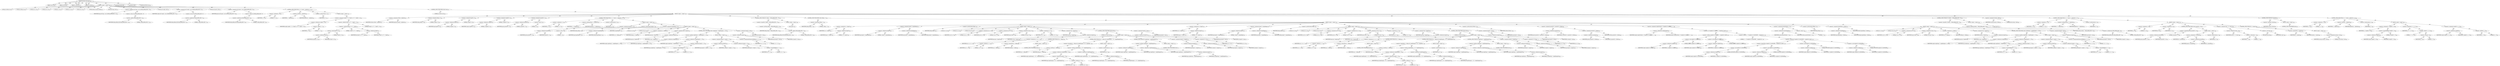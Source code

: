digraph "hbMakeCodeLengths" {  
"111669149698" [label = <(METHOD,hbMakeCodeLengths)<SUB>109</SUB>> ]
"115964117013" [label = <(PARAM,char[] len)<SUB>109</SUB>> ]
"115964117014" [label = <(PARAM,int[] freq)<SUB>109</SUB>> ]
"115964117015" [label = <(PARAM,int alphaSize)<SUB>110</SUB>> ]
"115964117016" [label = <(PARAM,int maxLen)<SUB>110</SUB>> ]
"25769803780" [label = <(BLOCK,&lt;empty&gt;,&lt;empty&gt;)<SUB>110</SUB>> ]
"94489280513" [label = <(LOCAL,int nNodes: int)<SUB>115</SUB>> ]
"94489280514" [label = <(LOCAL,int nHeap: int)<SUB>115</SUB>> ]
"94489280515" [label = <(LOCAL,int n1: int)<SUB>115</SUB>> ]
"94489280516" [label = <(LOCAL,int n2: int)<SUB>115</SUB>> ]
"94489280517" [label = <(LOCAL,int i: int)<SUB>115</SUB>> ]
"94489280518" [label = <(LOCAL,int j: int)<SUB>115</SUB>> ]
"94489280519" [label = <(LOCAL,int k: int)<SUB>115</SUB>> ]
"94489280520" [label = <(LOCAL,boolean tooLong: boolean)<SUB>116</SUB>> ]
"94489280521" [label = <(LOCAL,int[] heap: int[])<SUB>118</SUB>> ]
"30064771094" [label = <(&lt;operator&gt;.assignment,int[] heap = new int[MAX_ALPHA_SIZE + 2])<SUB>118</SUB>> ]
"68719476822" [label = <(IDENTIFIER,heap,int[] heap = new int[MAX_ALPHA_SIZE + 2])<SUB>118</SUB>> ]
"30064771095" [label = <(&lt;operator&gt;.alloc,new int[MAX_ALPHA_SIZE + 2])> ]
"30064771096" [label = <(&lt;operator&gt;.addition,MAX_ALPHA_SIZE + 2)<SUB>118</SUB>> ]
"68719476823" [label = <(IDENTIFIER,MAX_ALPHA_SIZE,MAX_ALPHA_SIZE + 2)<SUB>118</SUB>> ]
"90194313221" [label = <(LITERAL,2,MAX_ALPHA_SIZE + 2)<SUB>118</SUB>> ]
"94489280522" [label = <(LOCAL,int[] weight: int[])<SUB>119</SUB>> ]
"30064771097" [label = <(&lt;operator&gt;.assignment,int[] weight = new int[MAX_ALPHA_SIZE * 2])<SUB>119</SUB>> ]
"68719476824" [label = <(IDENTIFIER,weight,int[] weight = new int[MAX_ALPHA_SIZE * 2])<SUB>119</SUB>> ]
"30064771098" [label = <(&lt;operator&gt;.alloc,new int[MAX_ALPHA_SIZE * 2])> ]
"30064771099" [label = <(&lt;operator&gt;.multiplication,MAX_ALPHA_SIZE * 2)<SUB>119</SUB>> ]
"68719476825" [label = <(IDENTIFIER,MAX_ALPHA_SIZE,MAX_ALPHA_SIZE * 2)<SUB>119</SUB>> ]
"90194313222" [label = <(LITERAL,2,MAX_ALPHA_SIZE * 2)<SUB>119</SUB>> ]
"94489280523" [label = <(LOCAL,int[] parent: int[])<SUB>120</SUB>> ]
"30064771100" [label = <(&lt;operator&gt;.assignment,int[] parent = new int[MAX_ALPHA_SIZE * 2])<SUB>120</SUB>> ]
"68719476826" [label = <(IDENTIFIER,parent,int[] parent = new int[MAX_ALPHA_SIZE * 2])<SUB>120</SUB>> ]
"30064771101" [label = <(&lt;operator&gt;.alloc,new int[MAX_ALPHA_SIZE * 2])> ]
"30064771102" [label = <(&lt;operator&gt;.multiplication,MAX_ALPHA_SIZE * 2)<SUB>120</SUB>> ]
"68719476827" [label = <(IDENTIFIER,MAX_ALPHA_SIZE,MAX_ALPHA_SIZE * 2)<SUB>120</SUB>> ]
"90194313223" [label = <(LITERAL,2,MAX_ALPHA_SIZE * 2)<SUB>120</SUB>> ]
"47244640258" [label = <(CONTROL_STRUCTURE,FOR,for (i = 0; Some(i &lt; alphaSize); i++))<SUB>122</SUB>> ]
"30064771103" [label = <(&lt;operator&gt;.assignment,i = 0)<SUB>122</SUB>> ]
"68719476828" [label = <(IDENTIFIER,i,i = 0)<SUB>122</SUB>> ]
"90194313224" [label = <(LITERAL,0,i = 0)<SUB>122</SUB>> ]
"30064771104" [label = <(&lt;operator&gt;.lessThan,i &lt; alphaSize)<SUB>122</SUB>> ]
"68719476829" [label = <(IDENTIFIER,i,i &lt; alphaSize)<SUB>122</SUB>> ]
"68719476830" [label = <(IDENTIFIER,alphaSize,i &lt; alphaSize)<SUB>122</SUB>> ]
"30064771105" [label = <(&lt;operator&gt;.postIncrement,i++)<SUB>122</SUB>> ]
"68719476831" [label = <(IDENTIFIER,i,i++)<SUB>122</SUB>> ]
"25769803781" [label = <(BLOCK,&lt;empty&gt;,&lt;empty&gt;)<SUB>122</SUB>> ]
"30064771106" [label = <(&lt;operator&gt;.assignment,weight[i + 1] = (freq[i] == 0 ? 1 : freq[i]) &lt;&lt; 8)<SUB>123</SUB>> ]
"30064771107" [label = <(&lt;operator&gt;.indexAccess,weight[i + 1])<SUB>123</SUB>> ]
"68719476832" [label = <(IDENTIFIER,weight,weight[i + 1] = (freq[i] == 0 ? 1 : freq[i]) &lt;&lt; 8)<SUB>123</SUB>> ]
"30064771108" [label = <(&lt;operator&gt;.addition,i + 1)<SUB>123</SUB>> ]
"68719476833" [label = <(IDENTIFIER,i,i + 1)<SUB>123</SUB>> ]
"90194313225" [label = <(LITERAL,1,i + 1)<SUB>123</SUB>> ]
"30064771109" [label = <(&lt;operator&gt;.shiftLeft,(freq[i] == 0 ? 1 : freq[i]) &lt;&lt; 8)<SUB>123</SUB>> ]
"30064771110" [label = <(&lt;operator&gt;.conditional,freq[i] == 0 ? 1 : freq[i])<SUB>123</SUB>> ]
"30064771111" [label = <(&lt;operator&gt;.equals,freq[i] == 0)<SUB>123</SUB>> ]
"30064771112" [label = <(&lt;operator&gt;.indexAccess,freq[i])<SUB>123</SUB>> ]
"68719476834" [label = <(IDENTIFIER,freq,freq[i] == 0)<SUB>123</SUB>> ]
"68719476835" [label = <(IDENTIFIER,i,freq[i] == 0)<SUB>123</SUB>> ]
"90194313226" [label = <(LITERAL,0,freq[i] == 0)<SUB>123</SUB>> ]
"90194313227" [label = <(LITERAL,1,freq[i] == 0 ? 1 : freq[i])<SUB>123</SUB>> ]
"30064771113" [label = <(&lt;operator&gt;.indexAccess,freq[i])<SUB>123</SUB>> ]
"68719476836" [label = <(IDENTIFIER,freq,freq[i] == 0 ? 1 : freq[i])<SUB>123</SUB>> ]
"68719476837" [label = <(IDENTIFIER,i,freq[i] == 0 ? 1 : freq[i])<SUB>123</SUB>> ]
"90194313228" [label = <(LITERAL,8,(freq[i] == 0 ? 1 : freq[i]) &lt;&lt; 8)<SUB>123</SUB>> ]
"47244640259" [label = <(CONTROL_STRUCTURE,WHILE,while (true))<SUB>126</SUB>> ]
"90194313229" [label = <(LITERAL,true,while (true))<SUB>126</SUB>> ]
"25769803782" [label = <(BLOCK,&lt;empty&gt;,&lt;empty&gt;)<SUB>126</SUB>> ]
"30064771114" [label = <(&lt;operator&gt;.assignment,nNodes = alphaSize)<SUB>127</SUB>> ]
"68719476838" [label = <(IDENTIFIER,nNodes,nNodes = alphaSize)<SUB>127</SUB>> ]
"68719476839" [label = <(IDENTIFIER,alphaSize,nNodes = alphaSize)<SUB>127</SUB>> ]
"30064771115" [label = <(&lt;operator&gt;.assignment,nHeap = 0)<SUB>128</SUB>> ]
"68719476840" [label = <(IDENTIFIER,nHeap,nHeap = 0)<SUB>128</SUB>> ]
"90194313230" [label = <(LITERAL,0,nHeap = 0)<SUB>128</SUB>> ]
"30064771116" [label = <(&lt;operator&gt;.assignment,heap[0] = 0)<SUB>130</SUB>> ]
"30064771117" [label = <(&lt;operator&gt;.indexAccess,heap[0])<SUB>130</SUB>> ]
"68719476841" [label = <(IDENTIFIER,heap,heap[0] = 0)<SUB>130</SUB>> ]
"90194313231" [label = <(LITERAL,0,heap[0] = 0)<SUB>130</SUB>> ]
"90194313232" [label = <(LITERAL,0,heap[0] = 0)<SUB>130</SUB>> ]
"30064771118" [label = <(&lt;operator&gt;.assignment,weight[0] = 0)<SUB>131</SUB>> ]
"30064771119" [label = <(&lt;operator&gt;.indexAccess,weight[0])<SUB>131</SUB>> ]
"68719476842" [label = <(IDENTIFIER,weight,weight[0] = 0)<SUB>131</SUB>> ]
"90194313233" [label = <(LITERAL,0,weight[0] = 0)<SUB>131</SUB>> ]
"90194313234" [label = <(LITERAL,0,weight[0] = 0)<SUB>131</SUB>> ]
"30064771120" [label = <(&lt;operator&gt;.assignment,parent[0] = -2)<SUB>132</SUB>> ]
"30064771121" [label = <(&lt;operator&gt;.indexAccess,parent[0])<SUB>132</SUB>> ]
"68719476843" [label = <(IDENTIFIER,parent,parent[0] = -2)<SUB>132</SUB>> ]
"90194313235" [label = <(LITERAL,0,parent[0] = -2)<SUB>132</SUB>> ]
"30064771122" [label = <(&lt;operator&gt;.minus,-2)<SUB>132</SUB>> ]
"90194313236" [label = <(LITERAL,2,-2)<SUB>132</SUB>> ]
"47244640260" [label = <(CONTROL_STRUCTURE,FOR,for (i = 1; Some(i &lt;= alphaSize); i++))<SUB>134</SUB>> ]
"30064771123" [label = <(&lt;operator&gt;.assignment,i = 1)<SUB>134</SUB>> ]
"68719476844" [label = <(IDENTIFIER,i,i = 1)<SUB>134</SUB>> ]
"90194313237" [label = <(LITERAL,1,i = 1)<SUB>134</SUB>> ]
"30064771124" [label = <(&lt;operator&gt;.lessEqualsThan,i &lt;= alphaSize)<SUB>134</SUB>> ]
"68719476845" [label = <(IDENTIFIER,i,i &lt;= alphaSize)<SUB>134</SUB>> ]
"68719476846" [label = <(IDENTIFIER,alphaSize,i &lt;= alphaSize)<SUB>134</SUB>> ]
"30064771125" [label = <(&lt;operator&gt;.postIncrement,i++)<SUB>134</SUB>> ]
"68719476847" [label = <(IDENTIFIER,i,i++)<SUB>134</SUB>> ]
"25769803783" [label = <(BLOCK,&lt;empty&gt;,&lt;empty&gt;)<SUB>134</SUB>> ]
"30064771126" [label = <(&lt;operator&gt;.assignment,parent[i] = -1)<SUB>135</SUB>> ]
"30064771127" [label = <(&lt;operator&gt;.indexAccess,parent[i])<SUB>135</SUB>> ]
"68719476848" [label = <(IDENTIFIER,parent,parent[i] = -1)<SUB>135</SUB>> ]
"68719476849" [label = <(IDENTIFIER,i,parent[i] = -1)<SUB>135</SUB>> ]
"30064771128" [label = <(&lt;operator&gt;.minus,-1)<SUB>135</SUB>> ]
"90194313238" [label = <(LITERAL,1,-1)<SUB>135</SUB>> ]
"30064771129" [label = <(&lt;operator&gt;.postIncrement,nHeap++)<SUB>136</SUB>> ]
"68719476850" [label = <(IDENTIFIER,nHeap,nHeap++)<SUB>136</SUB>> ]
"30064771130" [label = <(&lt;operator&gt;.assignment,heap[nHeap] = i)<SUB>137</SUB>> ]
"30064771131" [label = <(&lt;operator&gt;.indexAccess,heap[nHeap])<SUB>137</SUB>> ]
"68719476851" [label = <(IDENTIFIER,heap,heap[nHeap] = i)<SUB>137</SUB>> ]
"68719476852" [label = <(IDENTIFIER,nHeap,heap[nHeap] = i)<SUB>137</SUB>> ]
"68719476853" [label = <(IDENTIFIER,i,heap[nHeap] = i)<SUB>137</SUB>> ]
"25769803784" [label = <(BLOCK,&lt;empty&gt;,&lt;empty&gt;)<SUB>138</SUB>> ]
"94489280524" [label = <(LOCAL,int zz: int)<SUB>139</SUB>> ]
"94489280525" [label = <(LOCAL,int tmp: int)<SUB>139</SUB>> ]
"30064771132" [label = <(&lt;operator&gt;.assignment,zz = nHeap)<SUB>140</SUB>> ]
"68719476854" [label = <(IDENTIFIER,zz,zz = nHeap)<SUB>140</SUB>> ]
"68719476855" [label = <(IDENTIFIER,nHeap,zz = nHeap)<SUB>140</SUB>> ]
"30064771133" [label = <(&lt;operator&gt;.assignment,tmp = heap[zz])<SUB>141</SUB>> ]
"68719476856" [label = <(IDENTIFIER,tmp,tmp = heap[zz])<SUB>141</SUB>> ]
"30064771134" [label = <(&lt;operator&gt;.indexAccess,heap[zz])<SUB>141</SUB>> ]
"68719476857" [label = <(IDENTIFIER,heap,tmp = heap[zz])<SUB>141</SUB>> ]
"68719476858" [label = <(IDENTIFIER,zz,tmp = heap[zz])<SUB>141</SUB>> ]
"47244640261" [label = <(CONTROL_STRUCTURE,WHILE,while (weight[tmp] &lt; weight[heap[zz &gt;&gt; 1]]))<SUB>142</SUB>> ]
"30064771135" [label = <(&lt;operator&gt;.lessThan,weight[tmp] &lt; weight[heap[zz &gt;&gt; 1]])<SUB>142</SUB>> ]
"30064771136" [label = <(&lt;operator&gt;.indexAccess,weight[tmp])<SUB>142</SUB>> ]
"68719476859" [label = <(IDENTIFIER,weight,weight[tmp] &lt; weight[heap[zz &gt;&gt; 1]])<SUB>142</SUB>> ]
"68719476860" [label = <(IDENTIFIER,tmp,weight[tmp] &lt; weight[heap[zz &gt;&gt; 1]])<SUB>142</SUB>> ]
"30064771137" [label = <(&lt;operator&gt;.indexAccess,weight[heap[zz &gt;&gt; 1]])<SUB>142</SUB>> ]
"68719476861" [label = <(IDENTIFIER,weight,weight[tmp] &lt; weight[heap[zz &gt;&gt; 1]])<SUB>142</SUB>> ]
"30064771138" [label = <(&lt;operator&gt;.indexAccess,heap[zz &gt;&gt; 1])<SUB>142</SUB>> ]
"68719476862" [label = <(IDENTIFIER,heap,weight[tmp] &lt; weight[heap[zz &gt;&gt; 1]])<SUB>142</SUB>> ]
"30064771139" [label = <(&lt;operator&gt;.logicalShiftRight,zz &gt;&gt; 1)<SUB>142</SUB>> ]
"68719476863" [label = <(IDENTIFIER,zz,zz &gt;&gt; 1)<SUB>142</SUB>> ]
"90194313239" [label = <(LITERAL,1,zz &gt;&gt; 1)<SUB>142</SUB>> ]
"25769803785" [label = <(BLOCK,&lt;empty&gt;,&lt;empty&gt;)<SUB>142</SUB>> ]
"30064771140" [label = <(&lt;operator&gt;.assignment,heap[zz] = heap[zz &gt;&gt; 1])<SUB>143</SUB>> ]
"30064771141" [label = <(&lt;operator&gt;.indexAccess,heap[zz])<SUB>143</SUB>> ]
"68719476864" [label = <(IDENTIFIER,heap,heap[zz] = heap[zz &gt;&gt; 1])<SUB>143</SUB>> ]
"68719476865" [label = <(IDENTIFIER,zz,heap[zz] = heap[zz &gt;&gt; 1])<SUB>143</SUB>> ]
"30064771142" [label = <(&lt;operator&gt;.indexAccess,heap[zz &gt;&gt; 1])<SUB>143</SUB>> ]
"68719476866" [label = <(IDENTIFIER,heap,heap[zz] = heap[zz &gt;&gt; 1])<SUB>143</SUB>> ]
"30064771143" [label = <(&lt;operator&gt;.logicalShiftRight,zz &gt;&gt; 1)<SUB>143</SUB>> ]
"68719476867" [label = <(IDENTIFIER,zz,zz &gt;&gt; 1)<SUB>143</SUB>> ]
"90194313240" [label = <(LITERAL,1,zz &gt;&gt; 1)<SUB>143</SUB>> ]
"30064771144" [label = <(&lt;operators&gt;.assignmentArithmeticShiftRight,zz &gt;&gt;= 1)<SUB>144</SUB>> ]
"68719476868" [label = <(IDENTIFIER,zz,zz &gt;&gt;= 1)<SUB>144</SUB>> ]
"90194313241" [label = <(LITERAL,1,zz &gt;&gt;= 1)<SUB>144</SUB>> ]
"30064771145" [label = <(&lt;operator&gt;.assignment,heap[zz] = tmp)<SUB>146</SUB>> ]
"30064771146" [label = <(&lt;operator&gt;.indexAccess,heap[zz])<SUB>146</SUB>> ]
"68719476869" [label = <(IDENTIFIER,heap,heap[zz] = tmp)<SUB>146</SUB>> ]
"68719476870" [label = <(IDENTIFIER,zz,heap[zz] = tmp)<SUB>146</SUB>> ]
"68719476871" [label = <(IDENTIFIER,tmp,heap[zz] = tmp)<SUB>146</SUB>> ]
"47244640262" [label = <(CONTROL_STRUCTURE,IF,if (!(nHeap &lt; (MAX_ALPHA_SIZE + 2))))<SUB>149</SUB>> ]
"30064771147" [label = <(&lt;operator&gt;.logicalNot,!(nHeap &lt; (MAX_ALPHA_SIZE + 2)))<SUB>149</SUB>> ]
"30064771148" [label = <(&lt;operator&gt;.lessThan,nHeap &lt; (MAX_ALPHA_SIZE + 2))<SUB>149</SUB>> ]
"68719476872" [label = <(IDENTIFIER,nHeap,nHeap &lt; (MAX_ALPHA_SIZE + 2))<SUB>149</SUB>> ]
"30064771149" [label = <(&lt;operator&gt;.addition,MAX_ALPHA_SIZE + 2)<SUB>149</SUB>> ]
"68719476873" [label = <(IDENTIFIER,MAX_ALPHA_SIZE,MAX_ALPHA_SIZE + 2)<SUB>149</SUB>> ]
"90194313242" [label = <(LITERAL,2,MAX_ALPHA_SIZE + 2)<SUB>149</SUB>> ]
"25769803786" [label = <(BLOCK,&lt;empty&gt;,&lt;empty&gt;)<SUB>149</SUB>> ]
"30064771150" [label = <(panic,panic())<SUB>150</SUB>> ]
"47244640263" [label = <(CONTROL_STRUCTURE,WHILE,while (nHeap &gt; 1))<SUB>153</SUB>> ]
"30064771151" [label = <(&lt;operator&gt;.greaterThan,nHeap &gt; 1)<SUB>153</SUB>> ]
"68719476874" [label = <(IDENTIFIER,nHeap,nHeap &gt; 1)<SUB>153</SUB>> ]
"90194313243" [label = <(LITERAL,1,nHeap &gt; 1)<SUB>153</SUB>> ]
"25769803787" [label = <(BLOCK,&lt;empty&gt;,&lt;empty&gt;)<SUB>153</SUB>> ]
"30064771152" [label = <(&lt;operator&gt;.assignment,n1 = heap[1])<SUB>154</SUB>> ]
"68719476875" [label = <(IDENTIFIER,n1,n1 = heap[1])<SUB>154</SUB>> ]
"30064771153" [label = <(&lt;operator&gt;.indexAccess,heap[1])<SUB>154</SUB>> ]
"68719476876" [label = <(IDENTIFIER,heap,n1 = heap[1])<SUB>154</SUB>> ]
"90194313244" [label = <(LITERAL,1,n1 = heap[1])<SUB>154</SUB>> ]
"30064771154" [label = <(&lt;operator&gt;.assignment,heap[1] = heap[nHeap])<SUB>155</SUB>> ]
"30064771155" [label = <(&lt;operator&gt;.indexAccess,heap[1])<SUB>155</SUB>> ]
"68719476877" [label = <(IDENTIFIER,heap,heap[1] = heap[nHeap])<SUB>155</SUB>> ]
"90194313245" [label = <(LITERAL,1,heap[1] = heap[nHeap])<SUB>155</SUB>> ]
"30064771156" [label = <(&lt;operator&gt;.indexAccess,heap[nHeap])<SUB>155</SUB>> ]
"68719476878" [label = <(IDENTIFIER,heap,heap[1] = heap[nHeap])<SUB>155</SUB>> ]
"68719476879" [label = <(IDENTIFIER,nHeap,heap[1] = heap[nHeap])<SUB>155</SUB>> ]
"30064771157" [label = <(&lt;operator&gt;.postDecrement,nHeap--)<SUB>156</SUB>> ]
"68719476880" [label = <(IDENTIFIER,nHeap,nHeap--)<SUB>156</SUB>> ]
"25769803788" [label = <(BLOCK,&lt;empty&gt;,&lt;empty&gt;)<SUB>157</SUB>> ]
"94489280526" [label = <(LOCAL,int zz: int)<SUB>158</SUB>> ]
"94489280527" [label = <(LOCAL,int yy: int)<SUB>158</SUB>> ]
"94489280528" [label = <(LOCAL,int tmp: int)<SUB>158</SUB>> ]
"30064771158" [label = <(&lt;operator&gt;.assignment,int zz = 0)<SUB>158</SUB>> ]
"68719476881" [label = <(IDENTIFIER,zz,int zz = 0)<SUB>158</SUB>> ]
"90194313246" [label = <(LITERAL,0,int zz = 0)<SUB>158</SUB>> ]
"30064771159" [label = <(&lt;operator&gt;.assignment,int yy = 0)<SUB>158</SUB>> ]
"68719476882" [label = <(IDENTIFIER,yy,int yy = 0)<SUB>158</SUB>> ]
"90194313247" [label = <(LITERAL,0,int yy = 0)<SUB>158</SUB>> ]
"30064771160" [label = <(&lt;operator&gt;.assignment,int tmp = 0)<SUB>158</SUB>> ]
"68719476883" [label = <(IDENTIFIER,tmp,int tmp = 0)<SUB>158</SUB>> ]
"90194313248" [label = <(LITERAL,0,int tmp = 0)<SUB>158</SUB>> ]
"30064771161" [label = <(&lt;operator&gt;.assignment,zz = 1)<SUB>159</SUB>> ]
"68719476884" [label = <(IDENTIFIER,zz,zz = 1)<SUB>159</SUB>> ]
"90194313249" [label = <(LITERAL,1,zz = 1)<SUB>159</SUB>> ]
"30064771162" [label = <(&lt;operator&gt;.assignment,tmp = heap[zz])<SUB>160</SUB>> ]
"68719476885" [label = <(IDENTIFIER,tmp,tmp = heap[zz])<SUB>160</SUB>> ]
"30064771163" [label = <(&lt;operator&gt;.indexAccess,heap[zz])<SUB>160</SUB>> ]
"68719476886" [label = <(IDENTIFIER,heap,tmp = heap[zz])<SUB>160</SUB>> ]
"68719476887" [label = <(IDENTIFIER,zz,tmp = heap[zz])<SUB>160</SUB>> ]
"47244640264" [label = <(CONTROL_STRUCTURE,WHILE,while (true))<SUB>161</SUB>> ]
"90194313250" [label = <(LITERAL,true,while (true))<SUB>161</SUB>> ]
"25769803789" [label = <(BLOCK,&lt;empty&gt;,&lt;empty&gt;)<SUB>161</SUB>> ]
"30064771164" [label = <(&lt;operator&gt;.assignment,yy = zz &lt;&lt; 1)<SUB>162</SUB>> ]
"68719476888" [label = <(IDENTIFIER,yy,yy = zz &lt;&lt; 1)<SUB>162</SUB>> ]
"30064771165" [label = <(&lt;operator&gt;.shiftLeft,zz &lt;&lt; 1)<SUB>162</SUB>> ]
"68719476889" [label = <(IDENTIFIER,zz,zz &lt;&lt; 1)<SUB>162</SUB>> ]
"90194313251" [label = <(LITERAL,1,zz &lt;&lt; 1)<SUB>162</SUB>> ]
"47244640265" [label = <(CONTROL_STRUCTURE,IF,if (yy &gt; nHeap))<SUB>163</SUB>> ]
"30064771166" [label = <(&lt;operator&gt;.greaterThan,yy &gt; nHeap)<SUB>163</SUB>> ]
"68719476890" [label = <(IDENTIFIER,yy,yy &gt; nHeap)<SUB>163</SUB>> ]
"68719476891" [label = <(IDENTIFIER,nHeap,yy &gt; nHeap)<SUB>163</SUB>> ]
"25769803790" [label = <(BLOCK,&lt;empty&gt;,&lt;empty&gt;)<SUB>163</SUB>> ]
"47244640266" [label = <(CONTROL_STRUCTURE,BREAK,break;)<SUB>164</SUB>> ]
"47244640267" [label = <(CONTROL_STRUCTURE,IF,if (yy &lt; nHeap &amp;&amp; weight[heap[yy + 1]] &lt; weight[heap[yy]]))<SUB>166</SUB>> ]
"30064771167" [label = <(&lt;operator&gt;.logicalAnd,yy &lt; nHeap &amp;&amp; weight[heap[yy + 1]] &lt; weight[hea...)<SUB>166</SUB>> ]
"30064771168" [label = <(&lt;operator&gt;.lessThan,yy &lt; nHeap)<SUB>166</SUB>> ]
"68719476892" [label = <(IDENTIFIER,yy,yy &lt; nHeap)<SUB>166</SUB>> ]
"68719476893" [label = <(IDENTIFIER,nHeap,yy &lt; nHeap)<SUB>166</SUB>> ]
"30064771169" [label = <(&lt;operator&gt;.lessThan,weight[heap[yy + 1]] &lt; weight[heap[yy]])<SUB>167</SUB>> ]
"30064771170" [label = <(&lt;operator&gt;.indexAccess,weight[heap[yy + 1]])<SUB>167</SUB>> ]
"68719476894" [label = <(IDENTIFIER,weight,weight[heap[yy + 1]] &lt; weight[heap[yy]])<SUB>167</SUB>> ]
"30064771171" [label = <(&lt;operator&gt;.indexAccess,heap[yy + 1])<SUB>167</SUB>> ]
"68719476895" [label = <(IDENTIFIER,heap,weight[heap[yy + 1]] &lt; weight[heap[yy]])<SUB>167</SUB>> ]
"30064771172" [label = <(&lt;operator&gt;.addition,yy + 1)<SUB>167</SUB>> ]
"68719476896" [label = <(IDENTIFIER,yy,yy + 1)<SUB>167</SUB>> ]
"90194313252" [label = <(LITERAL,1,yy + 1)<SUB>167</SUB>> ]
"30064771173" [label = <(&lt;operator&gt;.indexAccess,weight[heap[yy]])<SUB>167</SUB>> ]
"68719476897" [label = <(IDENTIFIER,weight,weight[heap[yy + 1]] &lt; weight[heap[yy]])<SUB>167</SUB>> ]
"30064771174" [label = <(&lt;operator&gt;.indexAccess,heap[yy])<SUB>167</SUB>> ]
"68719476898" [label = <(IDENTIFIER,heap,weight[heap[yy + 1]] &lt; weight[heap[yy]])<SUB>167</SUB>> ]
"68719476899" [label = <(IDENTIFIER,yy,weight[heap[yy + 1]] &lt; weight[heap[yy]])<SUB>167</SUB>> ]
"25769803791" [label = <(BLOCK,&lt;empty&gt;,&lt;empty&gt;)<SUB>167</SUB>> ]
"30064771175" [label = <(&lt;operator&gt;.postIncrement,yy++)<SUB>168</SUB>> ]
"68719476900" [label = <(IDENTIFIER,yy,yy++)<SUB>168</SUB>> ]
"47244640268" [label = <(CONTROL_STRUCTURE,IF,if (weight[tmp] &lt; weight[heap[yy]]))<SUB>170</SUB>> ]
"30064771176" [label = <(&lt;operator&gt;.lessThan,weight[tmp] &lt; weight[heap[yy]])<SUB>170</SUB>> ]
"30064771177" [label = <(&lt;operator&gt;.indexAccess,weight[tmp])<SUB>170</SUB>> ]
"68719476901" [label = <(IDENTIFIER,weight,weight[tmp] &lt; weight[heap[yy]])<SUB>170</SUB>> ]
"68719476902" [label = <(IDENTIFIER,tmp,weight[tmp] &lt; weight[heap[yy]])<SUB>170</SUB>> ]
"30064771178" [label = <(&lt;operator&gt;.indexAccess,weight[heap[yy]])<SUB>170</SUB>> ]
"68719476903" [label = <(IDENTIFIER,weight,weight[tmp] &lt; weight[heap[yy]])<SUB>170</SUB>> ]
"30064771179" [label = <(&lt;operator&gt;.indexAccess,heap[yy])<SUB>170</SUB>> ]
"68719476904" [label = <(IDENTIFIER,heap,weight[tmp] &lt; weight[heap[yy]])<SUB>170</SUB>> ]
"68719476905" [label = <(IDENTIFIER,yy,weight[tmp] &lt; weight[heap[yy]])<SUB>170</SUB>> ]
"25769803792" [label = <(BLOCK,&lt;empty&gt;,&lt;empty&gt;)<SUB>170</SUB>> ]
"47244640269" [label = <(CONTROL_STRUCTURE,BREAK,break;)<SUB>171</SUB>> ]
"30064771180" [label = <(&lt;operator&gt;.assignment,heap[zz] = heap[yy])<SUB>173</SUB>> ]
"30064771181" [label = <(&lt;operator&gt;.indexAccess,heap[zz])<SUB>173</SUB>> ]
"68719476906" [label = <(IDENTIFIER,heap,heap[zz] = heap[yy])<SUB>173</SUB>> ]
"68719476907" [label = <(IDENTIFIER,zz,heap[zz] = heap[yy])<SUB>173</SUB>> ]
"30064771182" [label = <(&lt;operator&gt;.indexAccess,heap[yy])<SUB>173</SUB>> ]
"68719476908" [label = <(IDENTIFIER,heap,heap[zz] = heap[yy])<SUB>173</SUB>> ]
"68719476909" [label = <(IDENTIFIER,yy,heap[zz] = heap[yy])<SUB>173</SUB>> ]
"30064771183" [label = <(&lt;operator&gt;.assignment,zz = yy)<SUB>174</SUB>> ]
"68719476910" [label = <(IDENTIFIER,zz,zz = yy)<SUB>174</SUB>> ]
"68719476911" [label = <(IDENTIFIER,yy,zz = yy)<SUB>174</SUB>> ]
"30064771184" [label = <(&lt;operator&gt;.assignment,heap[zz] = tmp)<SUB>176</SUB>> ]
"30064771185" [label = <(&lt;operator&gt;.indexAccess,heap[zz])<SUB>176</SUB>> ]
"68719476912" [label = <(IDENTIFIER,heap,heap[zz] = tmp)<SUB>176</SUB>> ]
"68719476913" [label = <(IDENTIFIER,zz,heap[zz] = tmp)<SUB>176</SUB>> ]
"68719476914" [label = <(IDENTIFIER,tmp,heap[zz] = tmp)<SUB>176</SUB>> ]
"30064771186" [label = <(&lt;operator&gt;.assignment,n2 = heap[1])<SUB>178</SUB>> ]
"68719476915" [label = <(IDENTIFIER,n2,n2 = heap[1])<SUB>178</SUB>> ]
"30064771187" [label = <(&lt;operator&gt;.indexAccess,heap[1])<SUB>178</SUB>> ]
"68719476916" [label = <(IDENTIFIER,heap,n2 = heap[1])<SUB>178</SUB>> ]
"90194313253" [label = <(LITERAL,1,n2 = heap[1])<SUB>178</SUB>> ]
"30064771188" [label = <(&lt;operator&gt;.assignment,heap[1] = heap[nHeap])<SUB>179</SUB>> ]
"30064771189" [label = <(&lt;operator&gt;.indexAccess,heap[1])<SUB>179</SUB>> ]
"68719476917" [label = <(IDENTIFIER,heap,heap[1] = heap[nHeap])<SUB>179</SUB>> ]
"90194313254" [label = <(LITERAL,1,heap[1] = heap[nHeap])<SUB>179</SUB>> ]
"30064771190" [label = <(&lt;operator&gt;.indexAccess,heap[nHeap])<SUB>179</SUB>> ]
"68719476918" [label = <(IDENTIFIER,heap,heap[1] = heap[nHeap])<SUB>179</SUB>> ]
"68719476919" [label = <(IDENTIFIER,nHeap,heap[1] = heap[nHeap])<SUB>179</SUB>> ]
"30064771191" [label = <(&lt;operator&gt;.postDecrement,nHeap--)<SUB>180</SUB>> ]
"68719476920" [label = <(IDENTIFIER,nHeap,nHeap--)<SUB>180</SUB>> ]
"25769803793" [label = <(BLOCK,&lt;empty&gt;,&lt;empty&gt;)<SUB>181</SUB>> ]
"94489280529" [label = <(LOCAL,int zz: int)<SUB>182</SUB>> ]
"94489280530" [label = <(LOCAL,int yy: int)<SUB>182</SUB>> ]
"94489280531" [label = <(LOCAL,int tmp: int)<SUB>182</SUB>> ]
"30064771192" [label = <(&lt;operator&gt;.assignment,int zz = 0)<SUB>182</SUB>> ]
"68719476921" [label = <(IDENTIFIER,zz,int zz = 0)<SUB>182</SUB>> ]
"90194313255" [label = <(LITERAL,0,int zz = 0)<SUB>182</SUB>> ]
"30064771193" [label = <(&lt;operator&gt;.assignment,int yy = 0)<SUB>182</SUB>> ]
"68719476922" [label = <(IDENTIFIER,yy,int yy = 0)<SUB>182</SUB>> ]
"90194313256" [label = <(LITERAL,0,int yy = 0)<SUB>182</SUB>> ]
"30064771194" [label = <(&lt;operator&gt;.assignment,int tmp = 0)<SUB>182</SUB>> ]
"68719476923" [label = <(IDENTIFIER,tmp,int tmp = 0)<SUB>182</SUB>> ]
"90194313257" [label = <(LITERAL,0,int tmp = 0)<SUB>182</SUB>> ]
"30064771195" [label = <(&lt;operator&gt;.assignment,zz = 1)<SUB>183</SUB>> ]
"68719476924" [label = <(IDENTIFIER,zz,zz = 1)<SUB>183</SUB>> ]
"90194313258" [label = <(LITERAL,1,zz = 1)<SUB>183</SUB>> ]
"30064771196" [label = <(&lt;operator&gt;.assignment,tmp = heap[zz])<SUB>184</SUB>> ]
"68719476925" [label = <(IDENTIFIER,tmp,tmp = heap[zz])<SUB>184</SUB>> ]
"30064771197" [label = <(&lt;operator&gt;.indexAccess,heap[zz])<SUB>184</SUB>> ]
"68719476926" [label = <(IDENTIFIER,heap,tmp = heap[zz])<SUB>184</SUB>> ]
"68719476927" [label = <(IDENTIFIER,zz,tmp = heap[zz])<SUB>184</SUB>> ]
"47244640270" [label = <(CONTROL_STRUCTURE,WHILE,while (true))<SUB>185</SUB>> ]
"90194313259" [label = <(LITERAL,true,while (true))<SUB>185</SUB>> ]
"25769803794" [label = <(BLOCK,&lt;empty&gt;,&lt;empty&gt;)<SUB>185</SUB>> ]
"30064771198" [label = <(&lt;operator&gt;.assignment,yy = zz &lt;&lt; 1)<SUB>186</SUB>> ]
"68719476928" [label = <(IDENTIFIER,yy,yy = zz &lt;&lt; 1)<SUB>186</SUB>> ]
"30064771199" [label = <(&lt;operator&gt;.shiftLeft,zz &lt;&lt; 1)<SUB>186</SUB>> ]
"68719476929" [label = <(IDENTIFIER,zz,zz &lt;&lt; 1)<SUB>186</SUB>> ]
"90194313260" [label = <(LITERAL,1,zz &lt;&lt; 1)<SUB>186</SUB>> ]
"47244640271" [label = <(CONTROL_STRUCTURE,IF,if (yy &gt; nHeap))<SUB>187</SUB>> ]
"30064771200" [label = <(&lt;operator&gt;.greaterThan,yy &gt; nHeap)<SUB>187</SUB>> ]
"68719476930" [label = <(IDENTIFIER,yy,yy &gt; nHeap)<SUB>187</SUB>> ]
"68719476931" [label = <(IDENTIFIER,nHeap,yy &gt; nHeap)<SUB>187</SUB>> ]
"25769803795" [label = <(BLOCK,&lt;empty&gt;,&lt;empty&gt;)<SUB>187</SUB>> ]
"47244640272" [label = <(CONTROL_STRUCTURE,BREAK,break;)<SUB>188</SUB>> ]
"47244640273" [label = <(CONTROL_STRUCTURE,IF,if (yy &lt; nHeap &amp;&amp; weight[heap[yy + 1]] &lt; weight[heap[yy]]))<SUB>190</SUB>> ]
"30064771201" [label = <(&lt;operator&gt;.logicalAnd,yy &lt; nHeap &amp;&amp; weight[heap[yy + 1]] &lt; weight[hea...)<SUB>190</SUB>> ]
"30064771202" [label = <(&lt;operator&gt;.lessThan,yy &lt; nHeap)<SUB>190</SUB>> ]
"68719476932" [label = <(IDENTIFIER,yy,yy &lt; nHeap)<SUB>190</SUB>> ]
"68719476933" [label = <(IDENTIFIER,nHeap,yy &lt; nHeap)<SUB>190</SUB>> ]
"30064771203" [label = <(&lt;operator&gt;.lessThan,weight[heap[yy + 1]] &lt; weight[heap[yy]])<SUB>191</SUB>> ]
"30064771204" [label = <(&lt;operator&gt;.indexAccess,weight[heap[yy + 1]])<SUB>191</SUB>> ]
"68719476934" [label = <(IDENTIFIER,weight,weight[heap[yy + 1]] &lt; weight[heap[yy]])<SUB>191</SUB>> ]
"30064771205" [label = <(&lt;operator&gt;.indexAccess,heap[yy + 1])<SUB>191</SUB>> ]
"68719476935" [label = <(IDENTIFIER,heap,weight[heap[yy + 1]] &lt; weight[heap[yy]])<SUB>191</SUB>> ]
"30064771206" [label = <(&lt;operator&gt;.addition,yy + 1)<SUB>191</SUB>> ]
"68719476936" [label = <(IDENTIFIER,yy,yy + 1)<SUB>191</SUB>> ]
"90194313261" [label = <(LITERAL,1,yy + 1)<SUB>191</SUB>> ]
"30064771207" [label = <(&lt;operator&gt;.indexAccess,weight[heap[yy]])<SUB>191</SUB>> ]
"68719476937" [label = <(IDENTIFIER,weight,weight[heap[yy + 1]] &lt; weight[heap[yy]])<SUB>191</SUB>> ]
"30064771208" [label = <(&lt;operator&gt;.indexAccess,heap[yy])<SUB>191</SUB>> ]
"68719476938" [label = <(IDENTIFIER,heap,weight[heap[yy + 1]] &lt; weight[heap[yy]])<SUB>191</SUB>> ]
"68719476939" [label = <(IDENTIFIER,yy,weight[heap[yy + 1]] &lt; weight[heap[yy]])<SUB>191</SUB>> ]
"25769803796" [label = <(BLOCK,&lt;empty&gt;,&lt;empty&gt;)<SUB>191</SUB>> ]
"30064771209" [label = <(&lt;operator&gt;.postIncrement,yy++)<SUB>192</SUB>> ]
"68719476940" [label = <(IDENTIFIER,yy,yy++)<SUB>192</SUB>> ]
"47244640274" [label = <(CONTROL_STRUCTURE,IF,if (weight[tmp] &lt; weight[heap[yy]]))<SUB>194</SUB>> ]
"30064771210" [label = <(&lt;operator&gt;.lessThan,weight[tmp] &lt; weight[heap[yy]])<SUB>194</SUB>> ]
"30064771211" [label = <(&lt;operator&gt;.indexAccess,weight[tmp])<SUB>194</SUB>> ]
"68719476941" [label = <(IDENTIFIER,weight,weight[tmp] &lt; weight[heap[yy]])<SUB>194</SUB>> ]
"68719476942" [label = <(IDENTIFIER,tmp,weight[tmp] &lt; weight[heap[yy]])<SUB>194</SUB>> ]
"30064771212" [label = <(&lt;operator&gt;.indexAccess,weight[heap[yy]])<SUB>194</SUB>> ]
"68719476943" [label = <(IDENTIFIER,weight,weight[tmp] &lt; weight[heap[yy]])<SUB>194</SUB>> ]
"30064771213" [label = <(&lt;operator&gt;.indexAccess,heap[yy])<SUB>194</SUB>> ]
"68719476944" [label = <(IDENTIFIER,heap,weight[tmp] &lt; weight[heap[yy]])<SUB>194</SUB>> ]
"68719476945" [label = <(IDENTIFIER,yy,weight[tmp] &lt; weight[heap[yy]])<SUB>194</SUB>> ]
"25769803797" [label = <(BLOCK,&lt;empty&gt;,&lt;empty&gt;)<SUB>194</SUB>> ]
"47244640275" [label = <(CONTROL_STRUCTURE,BREAK,break;)<SUB>195</SUB>> ]
"30064771214" [label = <(&lt;operator&gt;.assignment,heap[zz] = heap[yy])<SUB>197</SUB>> ]
"30064771215" [label = <(&lt;operator&gt;.indexAccess,heap[zz])<SUB>197</SUB>> ]
"68719476946" [label = <(IDENTIFIER,heap,heap[zz] = heap[yy])<SUB>197</SUB>> ]
"68719476947" [label = <(IDENTIFIER,zz,heap[zz] = heap[yy])<SUB>197</SUB>> ]
"30064771216" [label = <(&lt;operator&gt;.indexAccess,heap[yy])<SUB>197</SUB>> ]
"68719476948" [label = <(IDENTIFIER,heap,heap[zz] = heap[yy])<SUB>197</SUB>> ]
"68719476949" [label = <(IDENTIFIER,yy,heap[zz] = heap[yy])<SUB>197</SUB>> ]
"30064771217" [label = <(&lt;operator&gt;.assignment,zz = yy)<SUB>198</SUB>> ]
"68719476950" [label = <(IDENTIFIER,zz,zz = yy)<SUB>198</SUB>> ]
"68719476951" [label = <(IDENTIFIER,yy,zz = yy)<SUB>198</SUB>> ]
"30064771218" [label = <(&lt;operator&gt;.assignment,heap[zz] = tmp)<SUB>200</SUB>> ]
"30064771219" [label = <(&lt;operator&gt;.indexAccess,heap[zz])<SUB>200</SUB>> ]
"68719476952" [label = <(IDENTIFIER,heap,heap[zz] = tmp)<SUB>200</SUB>> ]
"68719476953" [label = <(IDENTIFIER,zz,heap[zz] = tmp)<SUB>200</SUB>> ]
"68719476954" [label = <(IDENTIFIER,tmp,heap[zz] = tmp)<SUB>200</SUB>> ]
"30064771220" [label = <(&lt;operator&gt;.postIncrement,nNodes++)<SUB>202</SUB>> ]
"68719476955" [label = <(IDENTIFIER,nNodes,nNodes++)<SUB>202</SUB>> ]
"30064771221" [label = <(&lt;operator&gt;.assignment,parent[n1] = parent[n2] = nNodes)<SUB>203</SUB>> ]
"30064771222" [label = <(&lt;operator&gt;.indexAccess,parent[n1])<SUB>203</SUB>> ]
"68719476956" [label = <(IDENTIFIER,parent,parent[n1] = parent[n2] = nNodes)<SUB>203</SUB>> ]
"68719476957" [label = <(IDENTIFIER,n1,parent[n1] = parent[n2] = nNodes)<SUB>203</SUB>> ]
"30064771223" [label = <(&lt;operator&gt;.assignment,parent[n2] = nNodes)<SUB>203</SUB>> ]
"30064771224" [label = <(&lt;operator&gt;.indexAccess,parent[n2])<SUB>203</SUB>> ]
"68719476958" [label = <(IDENTIFIER,parent,parent[n2] = nNodes)<SUB>203</SUB>> ]
"68719476959" [label = <(IDENTIFIER,n2,parent[n2] = nNodes)<SUB>203</SUB>> ]
"68719476960" [label = <(IDENTIFIER,nNodes,parent[n2] = nNodes)<SUB>203</SUB>> ]
"30064771225" [label = <(&lt;operator&gt;.assignment,weight[nNodes] = ((weight[n1] &amp; 0xffffff00) + (...)<SUB>205</SUB>> ]
"30064771226" [label = <(&lt;operator&gt;.indexAccess,weight[nNodes])<SUB>205</SUB>> ]
"68719476961" [label = <(IDENTIFIER,weight,weight[nNodes] = ((weight[n1] &amp; 0xffffff00) + (...)<SUB>205</SUB>> ]
"68719476962" [label = <(IDENTIFIER,nNodes,weight[nNodes] = ((weight[n1] &amp; 0xffffff00) + (...)<SUB>205</SUB>> ]
"30064771227" [label = <(&lt;operator&gt;.or,((weight[n1] &amp; 0xffffff00) + (weight[n2] &amp; 0xff...)<SUB>205</SUB>> ]
"30064771228" [label = <(&lt;operator&gt;.addition,(weight[n1] &amp; 0xffffff00) + (weight[n2] &amp; 0xfff...)<SUB>205</SUB>> ]
"30064771229" [label = <(&lt;operator&gt;.and,weight[n1] &amp; 0xffffff00)<SUB>205</SUB>> ]
"30064771230" [label = <(&lt;operator&gt;.indexAccess,weight[n1])<SUB>205</SUB>> ]
"68719476963" [label = <(IDENTIFIER,weight,weight[n1] &amp; 0xffffff00)<SUB>205</SUB>> ]
"68719476964" [label = <(IDENTIFIER,n1,weight[n1] &amp; 0xffffff00)<SUB>205</SUB>> ]
"90194313262" [label = <(LITERAL,0xffffff00,weight[n1] &amp; 0xffffff00)<SUB>205</SUB>> ]
"30064771231" [label = <(&lt;operator&gt;.and,weight[n2] &amp; 0xffffff00)<SUB>206</SUB>> ]
"30064771232" [label = <(&lt;operator&gt;.indexAccess,weight[n2])<SUB>206</SUB>> ]
"68719476965" [label = <(IDENTIFIER,weight,weight[n2] &amp; 0xffffff00)<SUB>206</SUB>> ]
"68719476966" [label = <(IDENTIFIER,n2,weight[n2] &amp; 0xffffff00)<SUB>206</SUB>> ]
"90194313263" [label = <(LITERAL,0xffffff00,weight[n2] &amp; 0xffffff00)<SUB>206</SUB>> ]
"30064771233" [label = <(&lt;operator&gt;.addition,1 + (((weight[n1] &amp; 0x000000ff) &gt; (weight[n2] &amp;...)<SUB>207</SUB>> ]
"90194313264" [label = <(LITERAL,1,1 + (((weight[n1] &amp; 0x000000ff) &gt; (weight[n2] &amp;...)<SUB>207</SUB>> ]
"30064771234" [label = <(&lt;operator&gt;.conditional,((weight[n1] &amp; 0x000000ff) &gt; (weight[n2] &amp; 0x00...)<SUB>207</SUB>> ]
"30064771235" [label = <(&lt;operator&gt;.greaterThan,(weight[n1] &amp; 0x000000ff) &gt; (weight[n2] &amp; 0x000...)<SUB>207</SUB>> ]
"30064771236" [label = <(&lt;operator&gt;.and,weight[n1] &amp; 0x000000ff)<SUB>207</SUB>> ]
"30064771237" [label = <(&lt;operator&gt;.indexAccess,weight[n1])<SUB>207</SUB>> ]
"68719476967" [label = <(IDENTIFIER,weight,weight[n1] &amp; 0x000000ff)<SUB>207</SUB>> ]
"68719476968" [label = <(IDENTIFIER,n1,weight[n1] &amp; 0x000000ff)<SUB>207</SUB>> ]
"90194313265" [label = <(LITERAL,0x000000ff,weight[n1] &amp; 0x000000ff)<SUB>207</SUB>> ]
"30064771238" [label = <(&lt;operator&gt;.and,weight[n2] &amp; 0x000000ff)<SUB>208</SUB>> ]
"30064771239" [label = <(&lt;operator&gt;.indexAccess,weight[n2])<SUB>208</SUB>> ]
"68719476969" [label = <(IDENTIFIER,weight,weight[n2] &amp; 0x000000ff)<SUB>208</SUB>> ]
"68719476970" [label = <(IDENTIFIER,n2,weight[n2] &amp; 0x000000ff)<SUB>208</SUB>> ]
"90194313266" [label = <(LITERAL,0x000000ff,weight[n2] &amp; 0x000000ff)<SUB>208</SUB>> ]
"30064771240" [label = <(&lt;operator&gt;.and,weight[n1] &amp; 0x000000ff)<SUB>209</SUB>> ]
"30064771241" [label = <(&lt;operator&gt;.indexAccess,weight[n1])<SUB>209</SUB>> ]
"68719476971" [label = <(IDENTIFIER,weight,weight[n1] &amp; 0x000000ff)<SUB>209</SUB>> ]
"68719476972" [label = <(IDENTIFIER,n1,weight[n1] &amp; 0x000000ff)<SUB>209</SUB>> ]
"90194313267" [label = <(LITERAL,0x000000ff,weight[n1] &amp; 0x000000ff)<SUB>209</SUB>> ]
"30064771242" [label = <(&lt;operator&gt;.and,weight[n2] &amp; 0x000000ff)<SUB>210</SUB>> ]
"30064771243" [label = <(&lt;operator&gt;.indexAccess,weight[n2])<SUB>210</SUB>> ]
"68719476973" [label = <(IDENTIFIER,weight,weight[n2] &amp; 0x000000ff)<SUB>210</SUB>> ]
"68719476974" [label = <(IDENTIFIER,n2,weight[n2] &amp; 0x000000ff)<SUB>210</SUB>> ]
"90194313268" [label = <(LITERAL,0x000000ff,weight[n2] &amp; 0x000000ff)<SUB>210</SUB>> ]
"30064771244" [label = <(&lt;operator&gt;.assignment,parent[nNodes] = -1)<SUB>212</SUB>> ]
"30064771245" [label = <(&lt;operator&gt;.indexAccess,parent[nNodes])<SUB>212</SUB>> ]
"68719476975" [label = <(IDENTIFIER,parent,parent[nNodes] = -1)<SUB>212</SUB>> ]
"68719476976" [label = <(IDENTIFIER,nNodes,parent[nNodes] = -1)<SUB>212</SUB>> ]
"30064771246" [label = <(&lt;operator&gt;.minus,-1)<SUB>212</SUB>> ]
"90194313269" [label = <(LITERAL,1,-1)<SUB>212</SUB>> ]
"30064771247" [label = <(&lt;operator&gt;.postIncrement,nHeap++)<SUB>213</SUB>> ]
"68719476977" [label = <(IDENTIFIER,nHeap,nHeap++)<SUB>213</SUB>> ]
"30064771248" [label = <(&lt;operator&gt;.assignment,heap[nHeap] = nNodes)<SUB>214</SUB>> ]
"30064771249" [label = <(&lt;operator&gt;.indexAccess,heap[nHeap])<SUB>214</SUB>> ]
"68719476978" [label = <(IDENTIFIER,heap,heap[nHeap] = nNodes)<SUB>214</SUB>> ]
"68719476979" [label = <(IDENTIFIER,nHeap,heap[nHeap] = nNodes)<SUB>214</SUB>> ]
"68719476980" [label = <(IDENTIFIER,nNodes,heap[nHeap] = nNodes)<SUB>214</SUB>> ]
"25769803798" [label = <(BLOCK,&lt;empty&gt;,&lt;empty&gt;)<SUB>215</SUB>> ]
"94489280532" [label = <(LOCAL,int zz: int)<SUB>216</SUB>> ]
"94489280533" [label = <(LOCAL,int tmp: int)<SUB>216</SUB>> ]
"30064771250" [label = <(&lt;operator&gt;.assignment,int zz = 0)<SUB>216</SUB>> ]
"68719476981" [label = <(IDENTIFIER,zz,int zz = 0)<SUB>216</SUB>> ]
"90194313270" [label = <(LITERAL,0,int zz = 0)<SUB>216</SUB>> ]
"30064771251" [label = <(&lt;operator&gt;.assignment,int tmp = 0)<SUB>216</SUB>> ]
"68719476982" [label = <(IDENTIFIER,tmp,int tmp = 0)<SUB>216</SUB>> ]
"90194313271" [label = <(LITERAL,0,int tmp = 0)<SUB>216</SUB>> ]
"30064771252" [label = <(&lt;operator&gt;.assignment,zz = nHeap)<SUB>217</SUB>> ]
"68719476983" [label = <(IDENTIFIER,zz,zz = nHeap)<SUB>217</SUB>> ]
"68719476984" [label = <(IDENTIFIER,nHeap,zz = nHeap)<SUB>217</SUB>> ]
"30064771253" [label = <(&lt;operator&gt;.assignment,tmp = heap[zz])<SUB>218</SUB>> ]
"68719476985" [label = <(IDENTIFIER,tmp,tmp = heap[zz])<SUB>218</SUB>> ]
"30064771254" [label = <(&lt;operator&gt;.indexAccess,heap[zz])<SUB>218</SUB>> ]
"68719476986" [label = <(IDENTIFIER,heap,tmp = heap[zz])<SUB>218</SUB>> ]
"68719476987" [label = <(IDENTIFIER,zz,tmp = heap[zz])<SUB>218</SUB>> ]
"47244640276" [label = <(CONTROL_STRUCTURE,WHILE,while (weight[tmp] &lt; weight[heap[zz &gt;&gt; 1]]))<SUB>219</SUB>> ]
"30064771255" [label = <(&lt;operator&gt;.lessThan,weight[tmp] &lt; weight[heap[zz &gt;&gt; 1]])<SUB>219</SUB>> ]
"30064771256" [label = <(&lt;operator&gt;.indexAccess,weight[tmp])<SUB>219</SUB>> ]
"68719476988" [label = <(IDENTIFIER,weight,weight[tmp] &lt; weight[heap[zz &gt;&gt; 1]])<SUB>219</SUB>> ]
"68719476989" [label = <(IDENTIFIER,tmp,weight[tmp] &lt; weight[heap[zz &gt;&gt; 1]])<SUB>219</SUB>> ]
"30064771257" [label = <(&lt;operator&gt;.indexAccess,weight[heap[zz &gt;&gt; 1]])<SUB>219</SUB>> ]
"68719476990" [label = <(IDENTIFIER,weight,weight[tmp] &lt; weight[heap[zz &gt;&gt; 1]])<SUB>219</SUB>> ]
"30064771258" [label = <(&lt;operator&gt;.indexAccess,heap[zz &gt;&gt; 1])<SUB>219</SUB>> ]
"68719476991" [label = <(IDENTIFIER,heap,weight[tmp] &lt; weight[heap[zz &gt;&gt; 1]])<SUB>219</SUB>> ]
"30064771259" [label = <(&lt;operator&gt;.logicalShiftRight,zz &gt;&gt; 1)<SUB>219</SUB>> ]
"68719476992" [label = <(IDENTIFIER,zz,zz &gt;&gt; 1)<SUB>219</SUB>> ]
"90194313272" [label = <(LITERAL,1,zz &gt;&gt; 1)<SUB>219</SUB>> ]
"25769803799" [label = <(BLOCK,&lt;empty&gt;,&lt;empty&gt;)<SUB>219</SUB>> ]
"30064771260" [label = <(&lt;operator&gt;.assignment,heap[zz] = heap[zz &gt;&gt; 1])<SUB>220</SUB>> ]
"30064771261" [label = <(&lt;operator&gt;.indexAccess,heap[zz])<SUB>220</SUB>> ]
"68719476993" [label = <(IDENTIFIER,heap,heap[zz] = heap[zz &gt;&gt; 1])<SUB>220</SUB>> ]
"68719476994" [label = <(IDENTIFIER,zz,heap[zz] = heap[zz &gt;&gt; 1])<SUB>220</SUB>> ]
"30064771262" [label = <(&lt;operator&gt;.indexAccess,heap[zz &gt;&gt; 1])<SUB>220</SUB>> ]
"68719476995" [label = <(IDENTIFIER,heap,heap[zz] = heap[zz &gt;&gt; 1])<SUB>220</SUB>> ]
"30064771263" [label = <(&lt;operator&gt;.logicalShiftRight,zz &gt;&gt; 1)<SUB>220</SUB>> ]
"68719476996" [label = <(IDENTIFIER,zz,zz &gt;&gt; 1)<SUB>220</SUB>> ]
"90194313273" [label = <(LITERAL,1,zz &gt;&gt; 1)<SUB>220</SUB>> ]
"30064771264" [label = <(&lt;operators&gt;.assignmentArithmeticShiftRight,zz &gt;&gt;= 1)<SUB>221</SUB>> ]
"68719476997" [label = <(IDENTIFIER,zz,zz &gt;&gt;= 1)<SUB>221</SUB>> ]
"90194313274" [label = <(LITERAL,1,zz &gt;&gt;= 1)<SUB>221</SUB>> ]
"30064771265" [label = <(&lt;operator&gt;.assignment,heap[zz] = tmp)<SUB>223</SUB>> ]
"30064771266" [label = <(&lt;operator&gt;.indexAccess,heap[zz])<SUB>223</SUB>> ]
"68719476998" [label = <(IDENTIFIER,heap,heap[zz] = tmp)<SUB>223</SUB>> ]
"68719476999" [label = <(IDENTIFIER,zz,heap[zz] = tmp)<SUB>223</SUB>> ]
"68719477000" [label = <(IDENTIFIER,tmp,heap[zz] = tmp)<SUB>223</SUB>> ]
"47244640277" [label = <(CONTROL_STRUCTURE,IF,if (!(nNodes &lt; (MAX_ALPHA_SIZE * 2))))<SUB>226</SUB>> ]
"30064771267" [label = <(&lt;operator&gt;.logicalNot,!(nNodes &lt; (MAX_ALPHA_SIZE * 2)))<SUB>226</SUB>> ]
"30064771268" [label = <(&lt;operator&gt;.lessThan,nNodes &lt; (MAX_ALPHA_SIZE * 2))<SUB>226</SUB>> ]
"68719477001" [label = <(IDENTIFIER,nNodes,nNodes &lt; (MAX_ALPHA_SIZE * 2))<SUB>226</SUB>> ]
"30064771269" [label = <(&lt;operator&gt;.multiplication,MAX_ALPHA_SIZE * 2)<SUB>226</SUB>> ]
"68719477002" [label = <(IDENTIFIER,MAX_ALPHA_SIZE,MAX_ALPHA_SIZE * 2)<SUB>226</SUB>> ]
"90194313275" [label = <(LITERAL,2,MAX_ALPHA_SIZE * 2)<SUB>226</SUB>> ]
"25769803800" [label = <(BLOCK,&lt;empty&gt;,&lt;empty&gt;)<SUB>226</SUB>> ]
"30064771270" [label = <(panic,panic())<SUB>227</SUB>> ]
"30064771271" [label = <(&lt;operator&gt;.assignment,tooLong = false)<SUB>230</SUB>> ]
"68719477003" [label = <(IDENTIFIER,tooLong,tooLong = false)<SUB>230</SUB>> ]
"90194313276" [label = <(LITERAL,false,tooLong = false)<SUB>230</SUB>> ]
"47244640278" [label = <(CONTROL_STRUCTURE,FOR,for (i = 1; Some(i &lt;= alphaSize); i++))<SUB>231</SUB>> ]
"30064771272" [label = <(&lt;operator&gt;.assignment,i = 1)<SUB>231</SUB>> ]
"68719477004" [label = <(IDENTIFIER,i,i = 1)<SUB>231</SUB>> ]
"90194313277" [label = <(LITERAL,1,i = 1)<SUB>231</SUB>> ]
"30064771273" [label = <(&lt;operator&gt;.lessEqualsThan,i &lt;= alphaSize)<SUB>231</SUB>> ]
"68719477005" [label = <(IDENTIFIER,i,i &lt;= alphaSize)<SUB>231</SUB>> ]
"68719477006" [label = <(IDENTIFIER,alphaSize,i &lt;= alphaSize)<SUB>231</SUB>> ]
"30064771274" [label = <(&lt;operator&gt;.postIncrement,i++)<SUB>231</SUB>> ]
"68719477007" [label = <(IDENTIFIER,i,i++)<SUB>231</SUB>> ]
"25769803801" [label = <(BLOCK,&lt;empty&gt;,&lt;empty&gt;)<SUB>231</SUB>> ]
"30064771275" [label = <(&lt;operator&gt;.assignment,j = 0)<SUB>232</SUB>> ]
"68719477008" [label = <(IDENTIFIER,j,j = 0)<SUB>232</SUB>> ]
"90194313278" [label = <(LITERAL,0,j = 0)<SUB>232</SUB>> ]
"30064771276" [label = <(&lt;operator&gt;.assignment,k = i)<SUB>233</SUB>> ]
"68719477009" [label = <(IDENTIFIER,k,k = i)<SUB>233</SUB>> ]
"68719477010" [label = <(IDENTIFIER,i,k = i)<SUB>233</SUB>> ]
"47244640279" [label = <(CONTROL_STRUCTURE,WHILE,while (parent[k] &gt;= 0))<SUB>234</SUB>> ]
"30064771277" [label = <(&lt;operator&gt;.greaterEqualsThan,parent[k] &gt;= 0)<SUB>234</SUB>> ]
"30064771278" [label = <(&lt;operator&gt;.indexAccess,parent[k])<SUB>234</SUB>> ]
"68719477011" [label = <(IDENTIFIER,parent,parent[k] &gt;= 0)<SUB>234</SUB>> ]
"68719477012" [label = <(IDENTIFIER,k,parent[k] &gt;= 0)<SUB>234</SUB>> ]
"90194313279" [label = <(LITERAL,0,parent[k] &gt;= 0)<SUB>234</SUB>> ]
"25769803802" [label = <(BLOCK,&lt;empty&gt;,&lt;empty&gt;)<SUB>234</SUB>> ]
"30064771279" [label = <(&lt;operator&gt;.assignment,k = parent[k])<SUB>235</SUB>> ]
"68719477013" [label = <(IDENTIFIER,k,k = parent[k])<SUB>235</SUB>> ]
"30064771280" [label = <(&lt;operator&gt;.indexAccess,parent[k])<SUB>235</SUB>> ]
"68719477014" [label = <(IDENTIFIER,parent,k = parent[k])<SUB>235</SUB>> ]
"68719477015" [label = <(IDENTIFIER,k,k = parent[k])<SUB>235</SUB>> ]
"30064771281" [label = <(&lt;operator&gt;.postIncrement,j++)<SUB>236</SUB>> ]
"68719477016" [label = <(IDENTIFIER,j,j++)<SUB>236</SUB>> ]
"30064771282" [label = <(&lt;operator&gt;.assignment,len[i - 1] = (char) j)<SUB>238</SUB>> ]
"30064771283" [label = <(&lt;operator&gt;.indexAccess,len[i - 1])<SUB>238</SUB>> ]
"68719477017" [label = <(IDENTIFIER,len,len[i - 1] = (char) j)<SUB>238</SUB>> ]
"30064771284" [label = <(&lt;operator&gt;.subtraction,i - 1)<SUB>238</SUB>> ]
"68719477018" [label = <(IDENTIFIER,i,i - 1)<SUB>238</SUB>> ]
"90194313280" [label = <(LITERAL,1,i - 1)<SUB>238</SUB>> ]
"30064771285" [label = <(&lt;operator&gt;.cast,(char) j)<SUB>238</SUB>> ]
"180388626434" [label = <(TYPE_REF,char,char)<SUB>238</SUB>> ]
"68719477019" [label = <(IDENTIFIER,j,(char) j)<SUB>238</SUB>> ]
"47244640280" [label = <(CONTROL_STRUCTURE,IF,if (j &gt; maxLen))<SUB>239</SUB>> ]
"30064771286" [label = <(&lt;operator&gt;.greaterThan,j &gt; maxLen)<SUB>239</SUB>> ]
"68719477020" [label = <(IDENTIFIER,j,j &gt; maxLen)<SUB>239</SUB>> ]
"68719477021" [label = <(IDENTIFIER,maxLen,j &gt; maxLen)<SUB>239</SUB>> ]
"25769803803" [label = <(BLOCK,&lt;empty&gt;,&lt;empty&gt;)<SUB>239</SUB>> ]
"30064771287" [label = <(&lt;operator&gt;.assignment,tooLong = true)<SUB>240</SUB>> ]
"68719477022" [label = <(IDENTIFIER,tooLong,tooLong = true)<SUB>240</SUB>> ]
"90194313281" [label = <(LITERAL,true,tooLong = true)<SUB>240</SUB>> ]
"47244640281" [label = <(CONTROL_STRUCTURE,IF,if (!tooLong))<SUB>244</SUB>> ]
"30064771288" [label = <(&lt;operator&gt;.logicalNot,!tooLong)<SUB>244</SUB>> ]
"68719477023" [label = <(IDENTIFIER,tooLong,!tooLong)<SUB>244</SUB>> ]
"25769803804" [label = <(BLOCK,&lt;empty&gt;,&lt;empty&gt;)<SUB>244</SUB>> ]
"47244640282" [label = <(CONTROL_STRUCTURE,BREAK,break;)<SUB>245</SUB>> ]
"47244640283" [label = <(CONTROL_STRUCTURE,FOR,for (i = 1; Some(i &lt; alphaSize); i++))<SUB>248</SUB>> ]
"30064771289" [label = <(&lt;operator&gt;.assignment,i = 1)<SUB>248</SUB>> ]
"68719477024" [label = <(IDENTIFIER,i,i = 1)<SUB>248</SUB>> ]
"90194313282" [label = <(LITERAL,1,i = 1)<SUB>248</SUB>> ]
"30064771290" [label = <(&lt;operator&gt;.lessThan,i &lt; alphaSize)<SUB>248</SUB>> ]
"68719477025" [label = <(IDENTIFIER,i,i &lt; alphaSize)<SUB>248</SUB>> ]
"68719477026" [label = <(IDENTIFIER,alphaSize,i &lt; alphaSize)<SUB>248</SUB>> ]
"30064771291" [label = <(&lt;operator&gt;.postIncrement,i++)<SUB>248</SUB>> ]
"68719477027" [label = <(IDENTIFIER,i,i++)<SUB>248</SUB>> ]
"25769803805" [label = <(BLOCK,&lt;empty&gt;,&lt;empty&gt;)<SUB>248</SUB>> ]
"30064771292" [label = <(&lt;operator&gt;.assignment,j = weight[i] &gt;&gt; 8)<SUB>249</SUB>> ]
"68719477028" [label = <(IDENTIFIER,j,j = weight[i] &gt;&gt; 8)<SUB>249</SUB>> ]
"30064771293" [label = <(&lt;operator&gt;.logicalShiftRight,weight[i] &gt;&gt; 8)<SUB>249</SUB>> ]
"30064771294" [label = <(&lt;operator&gt;.indexAccess,weight[i])<SUB>249</SUB>> ]
"68719477029" [label = <(IDENTIFIER,weight,weight[i] &gt;&gt; 8)<SUB>249</SUB>> ]
"68719477030" [label = <(IDENTIFIER,i,weight[i] &gt;&gt; 8)<SUB>249</SUB>> ]
"90194313283" [label = <(LITERAL,8,weight[i] &gt;&gt; 8)<SUB>249</SUB>> ]
"30064771295" [label = <(&lt;operator&gt;.assignment,j = 1 + (j / 2))<SUB>250</SUB>> ]
"68719477031" [label = <(IDENTIFIER,j,j = 1 + (j / 2))<SUB>250</SUB>> ]
"30064771296" [label = <(&lt;operator&gt;.addition,1 + (j / 2))<SUB>250</SUB>> ]
"90194313284" [label = <(LITERAL,1,1 + (j / 2))<SUB>250</SUB>> ]
"30064771297" [label = <(&lt;operator&gt;.division,j / 2)<SUB>250</SUB>> ]
"68719477032" [label = <(IDENTIFIER,j,j / 2)<SUB>250</SUB>> ]
"90194313285" [label = <(LITERAL,2,j / 2)<SUB>250</SUB>> ]
"30064771298" [label = <(&lt;operator&gt;.assignment,weight[i] = j &lt;&lt; 8)<SUB>251</SUB>> ]
"30064771299" [label = <(&lt;operator&gt;.indexAccess,weight[i])<SUB>251</SUB>> ]
"68719477033" [label = <(IDENTIFIER,weight,weight[i] = j &lt;&lt; 8)<SUB>251</SUB>> ]
"68719477034" [label = <(IDENTIFIER,i,weight[i] = j &lt;&lt; 8)<SUB>251</SUB>> ]
"30064771300" [label = <(&lt;operator&gt;.shiftLeft,j &lt;&lt; 8)<SUB>251</SUB>> ]
"68719477035" [label = <(IDENTIFIER,j,j &lt;&lt; 8)<SUB>251</SUB>> ]
"90194313286" [label = <(LITERAL,8,j &lt;&lt; 8)<SUB>251</SUB>> ]
"133143986194" [label = <(MODIFIER,PROTECTED)> ]
"133143986195" [label = <(MODIFIER,STATIC)> ]
"128849018882" [label = <(METHOD_RETURN,void)<SUB>109</SUB>> ]
  "111669149698" -> "115964117013"  [ label = "AST: "] 
  "111669149698" -> "115964117014"  [ label = "AST: "] 
  "111669149698" -> "115964117015"  [ label = "AST: "] 
  "111669149698" -> "115964117016"  [ label = "AST: "] 
  "111669149698" -> "25769803780"  [ label = "AST: "] 
  "111669149698" -> "133143986194"  [ label = "AST: "] 
  "111669149698" -> "133143986195"  [ label = "AST: "] 
  "111669149698" -> "128849018882"  [ label = "AST: "] 
  "25769803780" -> "94489280513"  [ label = "AST: "] 
  "25769803780" -> "94489280514"  [ label = "AST: "] 
  "25769803780" -> "94489280515"  [ label = "AST: "] 
  "25769803780" -> "94489280516"  [ label = "AST: "] 
  "25769803780" -> "94489280517"  [ label = "AST: "] 
  "25769803780" -> "94489280518"  [ label = "AST: "] 
  "25769803780" -> "94489280519"  [ label = "AST: "] 
  "25769803780" -> "94489280520"  [ label = "AST: "] 
  "25769803780" -> "94489280521"  [ label = "AST: "] 
  "25769803780" -> "30064771094"  [ label = "AST: "] 
  "25769803780" -> "94489280522"  [ label = "AST: "] 
  "25769803780" -> "30064771097"  [ label = "AST: "] 
  "25769803780" -> "94489280523"  [ label = "AST: "] 
  "25769803780" -> "30064771100"  [ label = "AST: "] 
  "25769803780" -> "47244640258"  [ label = "AST: "] 
  "25769803780" -> "47244640259"  [ label = "AST: "] 
  "30064771094" -> "68719476822"  [ label = "AST: "] 
  "30064771094" -> "30064771095"  [ label = "AST: "] 
  "30064771095" -> "30064771096"  [ label = "AST: "] 
  "30064771096" -> "68719476823"  [ label = "AST: "] 
  "30064771096" -> "90194313221"  [ label = "AST: "] 
  "30064771097" -> "68719476824"  [ label = "AST: "] 
  "30064771097" -> "30064771098"  [ label = "AST: "] 
  "30064771098" -> "30064771099"  [ label = "AST: "] 
  "30064771099" -> "68719476825"  [ label = "AST: "] 
  "30064771099" -> "90194313222"  [ label = "AST: "] 
  "30064771100" -> "68719476826"  [ label = "AST: "] 
  "30064771100" -> "30064771101"  [ label = "AST: "] 
  "30064771101" -> "30064771102"  [ label = "AST: "] 
  "30064771102" -> "68719476827"  [ label = "AST: "] 
  "30064771102" -> "90194313223"  [ label = "AST: "] 
  "47244640258" -> "30064771103"  [ label = "AST: "] 
  "47244640258" -> "30064771104"  [ label = "AST: "] 
  "47244640258" -> "30064771105"  [ label = "AST: "] 
  "47244640258" -> "25769803781"  [ label = "AST: "] 
  "30064771103" -> "68719476828"  [ label = "AST: "] 
  "30064771103" -> "90194313224"  [ label = "AST: "] 
  "30064771104" -> "68719476829"  [ label = "AST: "] 
  "30064771104" -> "68719476830"  [ label = "AST: "] 
  "30064771105" -> "68719476831"  [ label = "AST: "] 
  "25769803781" -> "30064771106"  [ label = "AST: "] 
  "30064771106" -> "30064771107"  [ label = "AST: "] 
  "30064771106" -> "30064771109"  [ label = "AST: "] 
  "30064771107" -> "68719476832"  [ label = "AST: "] 
  "30064771107" -> "30064771108"  [ label = "AST: "] 
  "30064771108" -> "68719476833"  [ label = "AST: "] 
  "30064771108" -> "90194313225"  [ label = "AST: "] 
  "30064771109" -> "30064771110"  [ label = "AST: "] 
  "30064771109" -> "90194313228"  [ label = "AST: "] 
  "30064771110" -> "30064771111"  [ label = "AST: "] 
  "30064771110" -> "90194313227"  [ label = "AST: "] 
  "30064771110" -> "30064771113"  [ label = "AST: "] 
  "30064771111" -> "30064771112"  [ label = "AST: "] 
  "30064771111" -> "90194313226"  [ label = "AST: "] 
  "30064771112" -> "68719476834"  [ label = "AST: "] 
  "30064771112" -> "68719476835"  [ label = "AST: "] 
  "30064771113" -> "68719476836"  [ label = "AST: "] 
  "30064771113" -> "68719476837"  [ label = "AST: "] 
  "47244640259" -> "90194313229"  [ label = "AST: "] 
  "47244640259" -> "25769803782"  [ label = "AST: "] 
  "25769803782" -> "30064771114"  [ label = "AST: "] 
  "25769803782" -> "30064771115"  [ label = "AST: "] 
  "25769803782" -> "30064771116"  [ label = "AST: "] 
  "25769803782" -> "30064771118"  [ label = "AST: "] 
  "25769803782" -> "30064771120"  [ label = "AST: "] 
  "25769803782" -> "47244640260"  [ label = "AST: "] 
  "25769803782" -> "47244640262"  [ label = "AST: "] 
  "25769803782" -> "47244640263"  [ label = "AST: "] 
  "25769803782" -> "47244640277"  [ label = "AST: "] 
  "25769803782" -> "30064771271"  [ label = "AST: "] 
  "25769803782" -> "47244640278"  [ label = "AST: "] 
  "25769803782" -> "47244640281"  [ label = "AST: "] 
  "25769803782" -> "47244640283"  [ label = "AST: "] 
  "30064771114" -> "68719476838"  [ label = "AST: "] 
  "30064771114" -> "68719476839"  [ label = "AST: "] 
  "30064771115" -> "68719476840"  [ label = "AST: "] 
  "30064771115" -> "90194313230"  [ label = "AST: "] 
  "30064771116" -> "30064771117"  [ label = "AST: "] 
  "30064771116" -> "90194313232"  [ label = "AST: "] 
  "30064771117" -> "68719476841"  [ label = "AST: "] 
  "30064771117" -> "90194313231"  [ label = "AST: "] 
  "30064771118" -> "30064771119"  [ label = "AST: "] 
  "30064771118" -> "90194313234"  [ label = "AST: "] 
  "30064771119" -> "68719476842"  [ label = "AST: "] 
  "30064771119" -> "90194313233"  [ label = "AST: "] 
  "30064771120" -> "30064771121"  [ label = "AST: "] 
  "30064771120" -> "30064771122"  [ label = "AST: "] 
  "30064771121" -> "68719476843"  [ label = "AST: "] 
  "30064771121" -> "90194313235"  [ label = "AST: "] 
  "30064771122" -> "90194313236"  [ label = "AST: "] 
  "47244640260" -> "30064771123"  [ label = "AST: "] 
  "47244640260" -> "30064771124"  [ label = "AST: "] 
  "47244640260" -> "30064771125"  [ label = "AST: "] 
  "47244640260" -> "25769803783"  [ label = "AST: "] 
  "30064771123" -> "68719476844"  [ label = "AST: "] 
  "30064771123" -> "90194313237"  [ label = "AST: "] 
  "30064771124" -> "68719476845"  [ label = "AST: "] 
  "30064771124" -> "68719476846"  [ label = "AST: "] 
  "30064771125" -> "68719476847"  [ label = "AST: "] 
  "25769803783" -> "30064771126"  [ label = "AST: "] 
  "25769803783" -> "30064771129"  [ label = "AST: "] 
  "25769803783" -> "30064771130"  [ label = "AST: "] 
  "25769803783" -> "25769803784"  [ label = "AST: "] 
  "30064771126" -> "30064771127"  [ label = "AST: "] 
  "30064771126" -> "30064771128"  [ label = "AST: "] 
  "30064771127" -> "68719476848"  [ label = "AST: "] 
  "30064771127" -> "68719476849"  [ label = "AST: "] 
  "30064771128" -> "90194313238"  [ label = "AST: "] 
  "30064771129" -> "68719476850"  [ label = "AST: "] 
  "30064771130" -> "30064771131"  [ label = "AST: "] 
  "30064771130" -> "68719476853"  [ label = "AST: "] 
  "30064771131" -> "68719476851"  [ label = "AST: "] 
  "30064771131" -> "68719476852"  [ label = "AST: "] 
  "25769803784" -> "94489280524"  [ label = "AST: "] 
  "25769803784" -> "94489280525"  [ label = "AST: "] 
  "25769803784" -> "30064771132"  [ label = "AST: "] 
  "25769803784" -> "30064771133"  [ label = "AST: "] 
  "25769803784" -> "47244640261"  [ label = "AST: "] 
  "25769803784" -> "30064771145"  [ label = "AST: "] 
  "30064771132" -> "68719476854"  [ label = "AST: "] 
  "30064771132" -> "68719476855"  [ label = "AST: "] 
  "30064771133" -> "68719476856"  [ label = "AST: "] 
  "30064771133" -> "30064771134"  [ label = "AST: "] 
  "30064771134" -> "68719476857"  [ label = "AST: "] 
  "30064771134" -> "68719476858"  [ label = "AST: "] 
  "47244640261" -> "30064771135"  [ label = "AST: "] 
  "47244640261" -> "25769803785"  [ label = "AST: "] 
  "30064771135" -> "30064771136"  [ label = "AST: "] 
  "30064771135" -> "30064771137"  [ label = "AST: "] 
  "30064771136" -> "68719476859"  [ label = "AST: "] 
  "30064771136" -> "68719476860"  [ label = "AST: "] 
  "30064771137" -> "68719476861"  [ label = "AST: "] 
  "30064771137" -> "30064771138"  [ label = "AST: "] 
  "30064771138" -> "68719476862"  [ label = "AST: "] 
  "30064771138" -> "30064771139"  [ label = "AST: "] 
  "30064771139" -> "68719476863"  [ label = "AST: "] 
  "30064771139" -> "90194313239"  [ label = "AST: "] 
  "25769803785" -> "30064771140"  [ label = "AST: "] 
  "25769803785" -> "30064771144"  [ label = "AST: "] 
  "30064771140" -> "30064771141"  [ label = "AST: "] 
  "30064771140" -> "30064771142"  [ label = "AST: "] 
  "30064771141" -> "68719476864"  [ label = "AST: "] 
  "30064771141" -> "68719476865"  [ label = "AST: "] 
  "30064771142" -> "68719476866"  [ label = "AST: "] 
  "30064771142" -> "30064771143"  [ label = "AST: "] 
  "30064771143" -> "68719476867"  [ label = "AST: "] 
  "30064771143" -> "90194313240"  [ label = "AST: "] 
  "30064771144" -> "68719476868"  [ label = "AST: "] 
  "30064771144" -> "90194313241"  [ label = "AST: "] 
  "30064771145" -> "30064771146"  [ label = "AST: "] 
  "30064771145" -> "68719476871"  [ label = "AST: "] 
  "30064771146" -> "68719476869"  [ label = "AST: "] 
  "30064771146" -> "68719476870"  [ label = "AST: "] 
  "47244640262" -> "30064771147"  [ label = "AST: "] 
  "47244640262" -> "25769803786"  [ label = "AST: "] 
  "30064771147" -> "30064771148"  [ label = "AST: "] 
  "30064771148" -> "68719476872"  [ label = "AST: "] 
  "30064771148" -> "30064771149"  [ label = "AST: "] 
  "30064771149" -> "68719476873"  [ label = "AST: "] 
  "30064771149" -> "90194313242"  [ label = "AST: "] 
  "25769803786" -> "30064771150"  [ label = "AST: "] 
  "47244640263" -> "30064771151"  [ label = "AST: "] 
  "47244640263" -> "25769803787"  [ label = "AST: "] 
  "30064771151" -> "68719476874"  [ label = "AST: "] 
  "30064771151" -> "90194313243"  [ label = "AST: "] 
  "25769803787" -> "30064771152"  [ label = "AST: "] 
  "25769803787" -> "30064771154"  [ label = "AST: "] 
  "25769803787" -> "30064771157"  [ label = "AST: "] 
  "25769803787" -> "25769803788"  [ label = "AST: "] 
  "25769803787" -> "30064771186"  [ label = "AST: "] 
  "25769803787" -> "30064771188"  [ label = "AST: "] 
  "25769803787" -> "30064771191"  [ label = "AST: "] 
  "25769803787" -> "25769803793"  [ label = "AST: "] 
  "25769803787" -> "30064771220"  [ label = "AST: "] 
  "25769803787" -> "30064771221"  [ label = "AST: "] 
  "25769803787" -> "30064771225"  [ label = "AST: "] 
  "25769803787" -> "30064771244"  [ label = "AST: "] 
  "25769803787" -> "30064771247"  [ label = "AST: "] 
  "25769803787" -> "30064771248"  [ label = "AST: "] 
  "25769803787" -> "25769803798"  [ label = "AST: "] 
  "30064771152" -> "68719476875"  [ label = "AST: "] 
  "30064771152" -> "30064771153"  [ label = "AST: "] 
  "30064771153" -> "68719476876"  [ label = "AST: "] 
  "30064771153" -> "90194313244"  [ label = "AST: "] 
  "30064771154" -> "30064771155"  [ label = "AST: "] 
  "30064771154" -> "30064771156"  [ label = "AST: "] 
  "30064771155" -> "68719476877"  [ label = "AST: "] 
  "30064771155" -> "90194313245"  [ label = "AST: "] 
  "30064771156" -> "68719476878"  [ label = "AST: "] 
  "30064771156" -> "68719476879"  [ label = "AST: "] 
  "30064771157" -> "68719476880"  [ label = "AST: "] 
  "25769803788" -> "94489280526"  [ label = "AST: "] 
  "25769803788" -> "94489280527"  [ label = "AST: "] 
  "25769803788" -> "94489280528"  [ label = "AST: "] 
  "25769803788" -> "30064771158"  [ label = "AST: "] 
  "25769803788" -> "30064771159"  [ label = "AST: "] 
  "25769803788" -> "30064771160"  [ label = "AST: "] 
  "25769803788" -> "30064771161"  [ label = "AST: "] 
  "25769803788" -> "30064771162"  [ label = "AST: "] 
  "25769803788" -> "47244640264"  [ label = "AST: "] 
  "25769803788" -> "30064771184"  [ label = "AST: "] 
  "30064771158" -> "68719476881"  [ label = "AST: "] 
  "30064771158" -> "90194313246"  [ label = "AST: "] 
  "30064771159" -> "68719476882"  [ label = "AST: "] 
  "30064771159" -> "90194313247"  [ label = "AST: "] 
  "30064771160" -> "68719476883"  [ label = "AST: "] 
  "30064771160" -> "90194313248"  [ label = "AST: "] 
  "30064771161" -> "68719476884"  [ label = "AST: "] 
  "30064771161" -> "90194313249"  [ label = "AST: "] 
  "30064771162" -> "68719476885"  [ label = "AST: "] 
  "30064771162" -> "30064771163"  [ label = "AST: "] 
  "30064771163" -> "68719476886"  [ label = "AST: "] 
  "30064771163" -> "68719476887"  [ label = "AST: "] 
  "47244640264" -> "90194313250"  [ label = "AST: "] 
  "47244640264" -> "25769803789"  [ label = "AST: "] 
  "25769803789" -> "30064771164"  [ label = "AST: "] 
  "25769803789" -> "47244640265"  [ label = "AST: "] 
  "25769803789" -> "47244640267"  [ label = "AST: "] 
  "25769803789" -> "47244640268"  [ label = "AST: "] 
  "25769803789" -> "30064771180"  [ label = "AST: "] 
  "25769803789" -> "30064771183"  [ label = "AST: "] 
  "30064771164" -> "68719476888"  [ label = "AST: "] 
  "30064771164" -> "30064771165"  [ label = "AST: "] 
  "30064771165" -> "68719476889"  [ label = "AST: "] 
  "30064771165" -> "90194313251"  [ label = "AST: "] 
  "47244640265" -> "30064771166"  [ label = "AST: "] 
  "47244640265" -> "25769803790"  [ label = "AST: "] 
  "30064771166" -> "68719476890"  [ label = "AST: "] 
  "30064771166" -> "68719476891"  [ label = "AST: "] 
  "25769803790" -> "47244640266"  [ label = "AST: "] 
  "47244640267" -> "30064771167"  [ label = "AST: "] 
  "47244640267" -> "25769803791"  [ label = "AST: "] 
  "30064771167" -> "30064771168"  [ label = "AST: "] 
  "30064771167" -> "30064771169"  [ label = "AST: "] 
  "30064771168" -> "68719476892"  [ label = "AST: "] 
  "30064771168" -> "68719476893"  [ label = "AST: "] 
  "30064771169" -> "30064771170"  [ label = "AST: "] 
  "30064771169" -> "30064771173"  [ label = "AST: "] 
  "30064771170" -> "68719476894"  [ label = "AST: "] 
  "30064771170" -> "30064771171"  [ label = "AST: "] 
  "30064771171" -> "68719476895"  [ label = "AST: "] 
  "30064771171" -> "30064771172"  [ label = "AST: "] 
  "30064771172" -> "68719476896"  [ label = "AST: "] 
  "30064771172" -> "90194313252"  [ label = "AST: "] 
  "30064771173" -> "68719476897"  [ label = "AST: "] 
  "30064771173" -> "30064771174"  [ label = "AST: "] 
  "30064771174" -> "68719476898"  [ label = "AST: "] 
  "30064771174" -> "68719476899"  [ label = "AST: "] 
  "25769803791" -> "30064771175"  [ label = "AST: "] 
  "30064771175" -> "68719476900"  [ label = "AST: "] 
  "47244640268" -> "30064771176"  [ label = "AST: "] 
  "47244640268" -> "25769803792"  [ label = "AST: "] 
  "30064771176" -> "30064771177"  [ label = "AST: "] 
  "30064771176" -> "30064771178"  [ label = "AST: "] 
  "30064771177" -> "68719476901"  [ label = "AST: "] 
  "30064771177" -> "68719476902"  [ label = "AST: "] 
  "30064771178" -> "68719476903"  [ label = "AST: "] 
  "30064771178" -> "30064771179"  [ label = "AST: "] 
  "30064771179" -> "68719476904"  [ label = "AST: "] 
  "30064771179" -> "68719476905"  [ label = "AST: "] 
  "25769803792" -> "47244640269"  [ label = "AST: "] 
  "30064771180" -> "30064771181"  [ label = "AST: "] 
  "30064771180" -> "30064771182"  [ label = "AST: "] 
  "30064771181" -> "68719476906"  [ label = "AST: "] 
  "30064771181" -> "68719476907"  [ label = "AST: "] 
  "30064771182" -> "68719476908"  [ label = "AST: "] 
  "30064771182" -> "68719476909"  [ label = "AST: "] 
  "30064771183" -> "68719476910"  [ label = "AST: "] 
  "30064771183" -> "68719476911"  [ label = "AST: "] 
  "30064771184" -> "30064771185"  [ label = "AST: "] 
  "30064771184" -> "68719476914"  [ label = "AST: "] 
  "30064771185" -> "68719476912"  [ label = "AST: "] 
  "30064771185" -> "68719476913"  [ label = "AST: "] 
  "30064771186" -> "68719476915"  [ label = "AST: "] 
  "30064771186" -> "30064771187"  [ label = "AST: "] 
  "30064771187" -> "68719476916"  [ label = "AST: "] 
  "30064771187" -> "90194313253"  [ label = "AST: "] 
  "30064771188" -> "30064771189"  [ label = "AST: "] 
  "30064771188" -> "30064771190"  [ label = "AST: "] 
  "30064771189" -> "68719476917"  [ label = "AST: "] 
  "30064771189" -> "90194313254"  [ label = "AST: "] 
  "30064771190" -> "68719476918"  [ label = "AST: "] 
  "30064771190" -> "68719476919"  [ label = "AST: "] 
  "30064771191" -> "68719476920"  [ label = "AST: "] 
  "25769803793" -> "94489280529"  [ label = "AST: "] 
  "25769803793" -> "94489280530"  [ label = "AST: "] 
  "25769803793" -> "94489280531"  [ label = "AST: "] 
  "25769803793" -> "30064771192"  [ label = "AST: "] 
  "25769803793" -> "30064771193"  [ label = "AST: "] 
  "25769803793" -> "30064771194"  [ label = "AST: "] 
  "25769803793" -> "30064771195"  [ label = "AST: "] 
  "25769803793" -> "30064771196"  [ label = "AST: "] 
  "25769803793" -> "47244640270"  [ label = "AST: "] 
  "25769803793" -> "30064771218"  [ label = "AST: "] 
  "30064771192" -> "68719476921"  [ label = "AST: "] 
  "30064771192" -> "90194313255"  [ label = "AST: "] 
  "30064771193" -> "68719476922"  [ label = "AST: "] 
  "30064771193" -> "90194313256"  [ label = "AST: "] 
  "30064771194" -> "68719476923"  [ label = "AST: "] 
  "30064771194" -> "90194313257"  [ label = "AST: "] 
  "30064771195" -> "68719476924"  [ label = "AST: "] 
  "30064771195" -> "90194313258"  [ label = "AST: "] 
  "30064771196" -> "68719476925"  [ label = "AST: "] 
  "30064771196" -> "30064771197"  [ label = "AST: "] 
  "30064771197" -> "68719476926"  [ label = "AST: "] 
  "30064771197" -> "68719476927"  [ label = "AST: "] 
  "47244640270" -> "90194313259"  [ label = "AST: "] 
  "47244640270" -> "25769803794"  [ label = "AST: "] 
  "25769803794" -> "30064771198"  [ label = "AST: "] 
  "25769803794" -> "47244640271"  [ label = "AST: "] 
  "25769803794" -> "47244640273"  [ label = "AST: "] 
  "25769803794" -> "47244640274"  [ label = "AST: "] 
  "25769803794" -> "30064771214"  [ label = "AST: "] 
  "25769803794" -> "30064771217"  [ label = "AST: "] 
  "30064771198" -> "68719476928"  [ label = "AST: "] 
  "30064771198" -> "30064771199"  [ label = "AST: "] 
  "30064771199" -> "68719476929"  [ label = "AST: "] 
  "30064771199" -> "90194313260"  [ label = "AST: "] 
  "47244640271" -> "30064771200"  [ label = "AST: "] 
  "47244640271" -> "25769803795"  [ label = "AST: "] 
  "30064771200" -> "68719476930"  [ label = "AST: "] 
  "30064771200" -> "68719476931"  [ label = "AST: "] 
  "25769803795" -> "47244640272"  [ label = "AST: "] 
  "47244640273" -> "30064771201"  [ label = "AST: "] 
  "47244640273" -> "25769803796"  [ label = "AST: "] 
  "30064771201" -> "30064771202"  [ label = "AST: "] 
  "30064771201" -> "30064771203"  [ label = "AST: "] 
  "30064771202" -> "68719476932"  [ label = "AST: "] 
  "30064771202" -> "68719476933"  [ label = "AST: "] 
  "30064771203" -> "30064771204"  [ label = "AST: "] 
  "30064771203" -> "30064771207"  [ label = "AST: "] 
  "30064771204" -> "68719476934"  [ label = "AST: "] 
  "30064771204" -> "30064771205"  [ label = "AST: "] 
  "30064771205" -> "68719476935"  [ label = "AST: "] 
  "30064771205" -> "30064771206"  [ label = "AST: "] 
  "30064771206" -> "68719476936"  [ label = "AST: "] 
  "30064771206" -> "90194313261"  [ label = "AST: "] 
  "30064771207" -> "68719476937"  [ label = "AST: "] 
  "30064771207" -> "30064771208"  [ label = "AST: "] 
  "30064771208" -> "68719476938"  [ label = "AST: "] 
  "30064771208" -> "68719476939"  [ label = "AST: "] 
  "25769803796" -> "30064771209"  [ label = "AST: "] 
  "30064771209" -> "68719476940"  [ label = "AST: "] 
  "47244640274" -> "30064771210"  [ label = "AST: "] 
  "47244640274" -> "25769803797"  [ label = "AST: "] 
  "30064771210" -> "30064771211"  [ label = "AST: "] 
  "30064771210" -> "30064771212"  [ label = "AST: "] 
  "30064771211" -> "68719476941"  [ label = "AST: "] 
  "30064771211" -> "68719476942"  [ label = "AST: "] 
  "30064771212" -> "68719476943"  [ label = "AST: "] 
  "30064771212" -> "30064771213"  [ label = "AST: "] 
  "30064771213" -> "68719476944"  [ label = "AST: "] 
  "30064771213" -> "68719476945"  [ label = "AST: "] 
  "25769803797" -> "47244640275"  [ label = "AST: "] 
  "30064771214" -> "30064771215"  [ label = "AST: "] 
  "30064771214" -> "30064771216"  [ label = "AST: "] 
  "30064771215" -> "68719476946"  [ label = "AST: "] 
  "30064771215" -> "68719476947"  [ label = "AST: "] 
  "30064771216" -> "68719476948"  [ label = "AST: "] 
  "30064771216" -> "68719476949"  [ label = "AST: "] 
  "30064771217" -> "68719476950"  [ label = "AST: "] 
  "30064771217" -> "68719476951"  [ label = "AST: "] 
  "30064771218" -> "30064771219"  [ label = "AST: "] 
  "30064771218" -> "68719476954"  [ label = "AST: "] 
  "30064771219" -> "68719476952"  [ label = "AST: "] 
  "30064771219" -> "68719476953"  [ label = "AST: "] 
  "30064771220" -> "68719476955"  [ label = "AST: "] 
  "30064771221" -> "30064771222"  [ label = "AST: "] 
  "30064771221" -> "30064771223"  [ label = "AST: "] 
  "30064771222" -> "68719476956"  [ label = "AST: "] 
  "30064771222" -> "68719476957"  [ label = "AST: "] 
  "30064771223" -> "30064771224"  [ label = "AST: "] 
  "30064771223" -> "68719476960"  [ label = "AST: "] 
  "30064771224" -> "68719476958"  [ label = "AST: "] 
  "30064771224" -> "68719476959"  [ label = "AST: "] 
  "30064771225" -> "30064771226"  [ label = "AST: "] 
  "30064771225" -> "30064771227"  [ label = "AST: "] 
  "30064771226" -> "68719476961"  [ label = "AST: "] 
  "30064771226" -> "68719476962"  [ label = "AST: "] 
  "30064771227" -> "30064771228"  [ label = "AST: "] 
  "30064771227" -> "30064771233"  [ label = "AST: "] 
  "30064771228" -> "30064771229"  [ label = "AST: "] 
  "30064771228" -> "30064771231"  [ label = "AST: "] 
  "30064771229" -> "30064771230"  [ label = "AST: "] 
  "30064771229" -> "90194313262"  [ label = "AST: "] 
  "30064771230" -> "68719476963"  [ label = "AST: "] 
  "30064771230" -> "68719476964"  [ label = "AST: "] 
  "30064771231" -> "30064771232"  [ label = "AST: "] 
  "30064771231" -> "90194313263"  [ label = "AST: "] 
  "30064771232" -> "68719476965"  [ label = "AST: "] 
  "30064771232" -> "68719476966"  [ label = "AST: "] 
  "30064771233" -> "90194313264"  [ label = "AST: "] 
  "30064771233" -> "30064771234"  [ label = "AST: "] 
  "30064771234" -> "30064771235"  [ label = "AST: "] 
  "30064771234" -> "30064771240"  [ label = "AST: "] 
  "30064771234" -> "30064771242"  [ label = "AST: "] 
  "30064771235" -> "30064771236"  [ label = "AST: "] 
  "30064771235" -> "30064771238"  [ label = "AST: "] 
  "30064771236" -> "30064771237"  [ label = "AST: "] 
  "30064771236" -> "90194313265"  [ label = "AST: "] 
  "30064771237" -> "68719476967"  [ label = "AST: "] 
  "30064771237" -> "68719476968"  [ label = "AST: "] 
  "30064771238" -> "30064771239"  [ label = "AST: "] 
  "30064771238" -> "90194313266"  [ label = "AST: "] 
  "30064771239" -> "68719476969"  [ label = "AST: "] 
  "30064771239" -> "68719476970"  [ label = "AST: "] 
  "30064771240" -> "30064771241"  [ label = "AST: "] 
  "30064771240" -> "90194313267"  [ label = "AST: "] 
  "30064771241" -> "68719476971"  [ label = "AST: "] 
  "30064771241" -> "68719476972"  [ label = "AST: "] 
  "30064771242" -> "30064771243"  [ label = "AST: "] 
  "30064771242" -> "90194313268"  [ label = "AST: "] 
  "30064771243" -> "68719476973"  [ label = "AST: "] 
  "30064771243" -> "68719476974"  [ label = "AST: "] 
  "30064771244" -> "30064771245"  [ label = "AST: "] 
  "30064771244" -> "30064771246"  [ label = "AST: "] 
  "30064771245" -> "68719476975"  [ label = "AST: "] 
  "30064771245" -> "68719476976"  [ label = "AST: "] 
  "30064771246" -> "90194313269"  [ label = "AST: "] 
  "30064771247" -> "68719476977"  [ label = "AST: "] 
  "30064771248" -> "30064771249"  [ label = "AST: "] 
  "30064771248" -> "68719476980"  [ label = "AST: "] 
  "30064771249" -> "68719476978"  [ label = "AST: "] 
  "30064771249" -> "68719476979"  [ label = "AST: "] 
  "25769803798" -> "94489280532"  [ label = "AST: "] 
  "25769803798" -> "94489280533"  [ label = "AST: "] 
  "25769803798" -> "30064771250"  [ label = "AST: "] 
  "25769803798" -> "30064771251"  [ label = "AST: "] 
  "25769803798" -> "30064771252"  [ label = "AST: "] 
  "25769803798" -> "30064771253"  [ label = "AST: "] 
  "25769803798" -> "47244640276"  [ label = "AST: "] 
  "25769803798" -> "30064771265"  [ label = "AST: "] 
  "30064771250" -> "68719476981"  [ label = "AST: "] 
  "30064771250" -> "90194313270"  [ label = "AST: "] 
  "30064771251" -> "68719476982"  [ label = "AST: "] 
  "30064771251" -> "90194313271"  [ label = "AST: "] 
  "30064771252" -> "68719476983"  [ label = "AST: "] 
  "30064771252" -> "68719476984"  [ label = "AST: "] 
  "30064771253" -> "68719476985"  [ label = "AST: "] 
  "30064771253" -> "30064771254"  [ label = "AST: "] 
  "30064771254" -> "68719476986"  [ label = "AST: "] 
  "30064771254" -> "68719476987"  [ label = "AST: "] 
  "47244640276" -> "30064771255"  [ label = "AST: "] 
  "47244640276" -> "25769803799"  [ label = "AST: "] 
  "30064771255" -> "30064771256"  [ label = "AST: "] 
  "30064771255" -> "30064771257"  [ label = "AST: "] 
  "30064771256" -> "68719476988"  [ label = "AST: "] 
  "30064771256" -> "68719476989"  [ label = "AST: "] 
  "30064771257" -> "68719476990"  [ label = "AST: "] 
  "30064771257" -> "30064771258"  [ label = "AST: "] 
  "30064771258" -> "68719476991"  [ label = "AST: "] 
  "30064771258" -> "30064771259"  [ label = "AST: "] 
  "30064771259" -> "68719476992"  [ label = "AST: "] 
  "30064771259" -> "90194313272"  [ label = "AST: "] 
  "25769803799" -> "30064771260"  [ label = "AST: "] 
  "25769803799" -> "30064771264"  [ label = "AST: "] 
  "30064771260" -> "30064771261"  [ label = "AST: "] 
  "30064771260" -> "30064771262"  [ label = "AST: "] 
  "30064771261" -> "68719476993"  [ label = "AST: "] 
  "30064771261" -> "68719476994"  [ label = "AST: "] 
  "30064771262" -> "68719476995"  [ label = "AST: "] 
  "30064771262" -> "30064771263"  [ label = "AST: "] 
  "30064771263" -> "68719476996"  [ label = "AST: "] 
  "30064771263" -> "90194313273"  [ label = "AST: "] 
  "30064771264" -> "68719476997"  [ label = "AST: "] 
  "30064771264" -> "90194313274"  [ label = "AST: "] 
  "30064771265" -> "30064771266"  [ label = "AST: "] 
  "30064771265" -> "68719477000"  [ label = "AST: "] 
  "30064771266" -> "68719476998"  [ label = "AST: "] 
  "30064771266" -> "68719476999"  [ label = "AST: "] 
  "47244640277" -> "30064771267"  [ label = "AST: "] 
  "47244640277" -> "25769803800"  [ label = "AST: "] 
  "30064771267" -> "30064771268"  [ label = "AST: "] 
  "30064771268" -> "68719477001"  [ label = "AST: "] 
  "30064771268" -> "30064771269"  [ label = "AST: "] 
  "30064771269" -> "68719477002"  [ label = "AST: "] 
  "30064771269" -> "90194313275"  [ label = "AST: "] 
  "25769803800" -> "30064771270"  [ label = "AST: "] 
  "30064771271" -> "68719477003"  [ label = "AST: "] 
  "30064771271" -> "90194313276"  [ label = "AST: "] 
  "47244640278" -> "30064771272"  [ label = "AST: "] 
  "47244640278" -> "30064771273"  [ label = "AST: "] 
  "47244640278" -> "30064771274"  [ label = "AST: "] 
  "47244640278" -> "25769803801"  [ label = "AST: "] 
  "30064771272" -> "68719477004"  [ label = "AST: "] 
  "30064771272" -> "90194313277"  [ label = "AST: "] 
  "30064771273" -> "68719477005"  [ label = "AST: "] 
  "30064771273" -> "68719477006"  [ label = "AST: "] 
  "30064771274" -> "68719477007"  [ label = "AST: "] 
  "25769803801" -> "30064771275"  [ label = "AST: "] 
  "25769803801" -> "30064771276"  [ label = "AST: "] 
  "25769803801" -> "47244640279"  [ label = "AST: "] 
  "25769803801" -> "30064771282"  [ label = "AST: "] 
  "25769803801" -> "47244640280"  [ label = "AST: "] 
  "30064771275" -> "68719477008"  [ label = "AST: "] 
  "30064771275" -> "90194313278"  [ label = "AST: "] 
  "30064771276" -> "68719477009"  [ label = "AST: "] 
  "30064771276" -> "68719477010"  [ label = "AST: "] 
  "47244640279" -> "30064771277"  [ label = "AST: "] 
  "47244640279" -> "25769803802"  [ label = "AST: "] 
  "30064771277" -> "30064771278"  [ label = "AST: "] 
  "30064771277" -> "90194313279"  [ label = "AST: "] 
  "30064771278" -> "68719477011"  [ label = "AST: "] 
  "30064771278" -> "68719477012"  [ label = "AST: "] 
  "25769803802" -> "30064771279"  [ label = "AST: "] 
  "25769803802" -> "30064771281"  [ label = "AST: "] 
  "30064771279" -> "68719477013"  [ label = "AST: "] 
  "30064771279" -> "30064771280"  [ label = "AST: "] 
  "30064771280" -> "68719477014"  [ label = "AST: "] 
  "30064771280" -> "68719477015"  [ label = "AST: "] 
  "30064771281" -> "68719477016"  [ label = "AST: "] 
  "30064771282" -> "30064771283"  [ label = "AST: "] 
  "30064771282" -> "30064771285"  [ label = "AST: "] 
  "30064771283" -> "68719477017"  [ label = "AST: "] 
  "30064771283" -> "30064771284"  [ label = "AST: "] 
  "30064771284" -> "68719477018"  [ label = "AST: "] 
  "30064771284" -> "90194313280"  [ label = "AST: "] 
  "30064771285" -> "180388626434"  [ label = "AST: "] 
  "30064771285" -> "68719477019"  [ label = "AST: "] 
  "47244640280" -> "30064771286"  [ label = "AST: "] 
  "47244640280" -> "25769803803"  [ label = "AST: "] 
  "30064771286" -> "68719477020"  [ label = "AST: "] 
  "30064771286" -> "68719477021"  [ label = "AST: "] 
  "25769803803" -> "30064771287"  [ label = "AST: "] 
  "30064771287" -> "68719477022"  [ label = "AST: "] 
  "30064771287" -> "90194313281"  [ label = "AST: "] 
  "47244640281" -> "30064771288"  [ label = "AST: "] 
  "47244640281" -> "25769803804"  [ label = "AST: "] 
  "30064771288" -> "68719477023"  [ label = "AST: "] 
  "25769803804" -> "47244640282"  [ label = "AST: "] 
  "47244640283" -> "30064771289"  [ label = "AST: "] 
  "47244640283" -> "30064771290"  [ label = "AST: "] 
  "47244640283" -> "30064771291"  [ label = "AST: "] 
  "47244640283" -> "25769803805"  [ label = "AST: "] 
  "30064771289" -> "68719477024"  [ label = "AST: "] 
  "30064771289" -> "90194313282"  [ label = "AST: "] 
  "30064771290" -> "68719477025"  [ label = "AST: "] 
  "30064771290" -> "68719477026"  [ label = "AST: "] 
  "30064771291" -> "68719477027"  [ label = "AST: "] 
  "25769803805" -> "30064771292"  [ label = "AST: "] 
  "25769803805" -> "30064771295"  [ label = "AST: "] 
  "25769803805" -> "30064771298"  [ label = "AST: "] 
  "30064771292" -> "68719477028"  [ label = "AST: "] 
  "30064771292" -> "30064771293"  [ label = "AST: "] 
  "30064771293" -> "30064771294"  [ label = "AST: "] 
  "30064771293" -> "90194313283"  [ label = "AST: "] 
  "30064771294" -> "68719477029"  [ label = "AST: "] 
  "30064771294" -> "68719477030"  [ label = "AST: "] 
  "30064771295" -> "68719477031"  [ label = "AST: "] 
  "30064771295" -> "30064771296"  [ label = "AST: "] 
  "30064771296" -> "90194313284"  [ label = "AST: "] 
  "30064771296" -> "30064771297"  [ label = "AST: "] 
  "30064771297" -> "68719477032"  [ label = "AST: "] 
  "30064771297" -> "90194313285"  [ label = "AST: "] 
  "30064771298" -> "30064771299"  [ label = "AST: "] 
  "30064771298" -> "30064771300"  [ label = "AST: "] 
  "30064771299" -> "68719477033"  [ label = "AST: "] 
  "30064771299" -> "68719477034"  [ label = "AST: "] 
  "30064771300" -> "68719477035"  [ label = "AST: "] 
  "30064771300" -> "90194313286"  [ label = "AST: "] 
  "111669149698" -> "115964117013"  [ label = "DDG: "] 
  "111669149698" -> "115964117014"  [ label = "DDG: "] 
  "111669149698" -> "115964117015"  [ label = "DDG: "] 
  "111669149698" -> "115964117016"  [ label = "DDG: "] 
}
